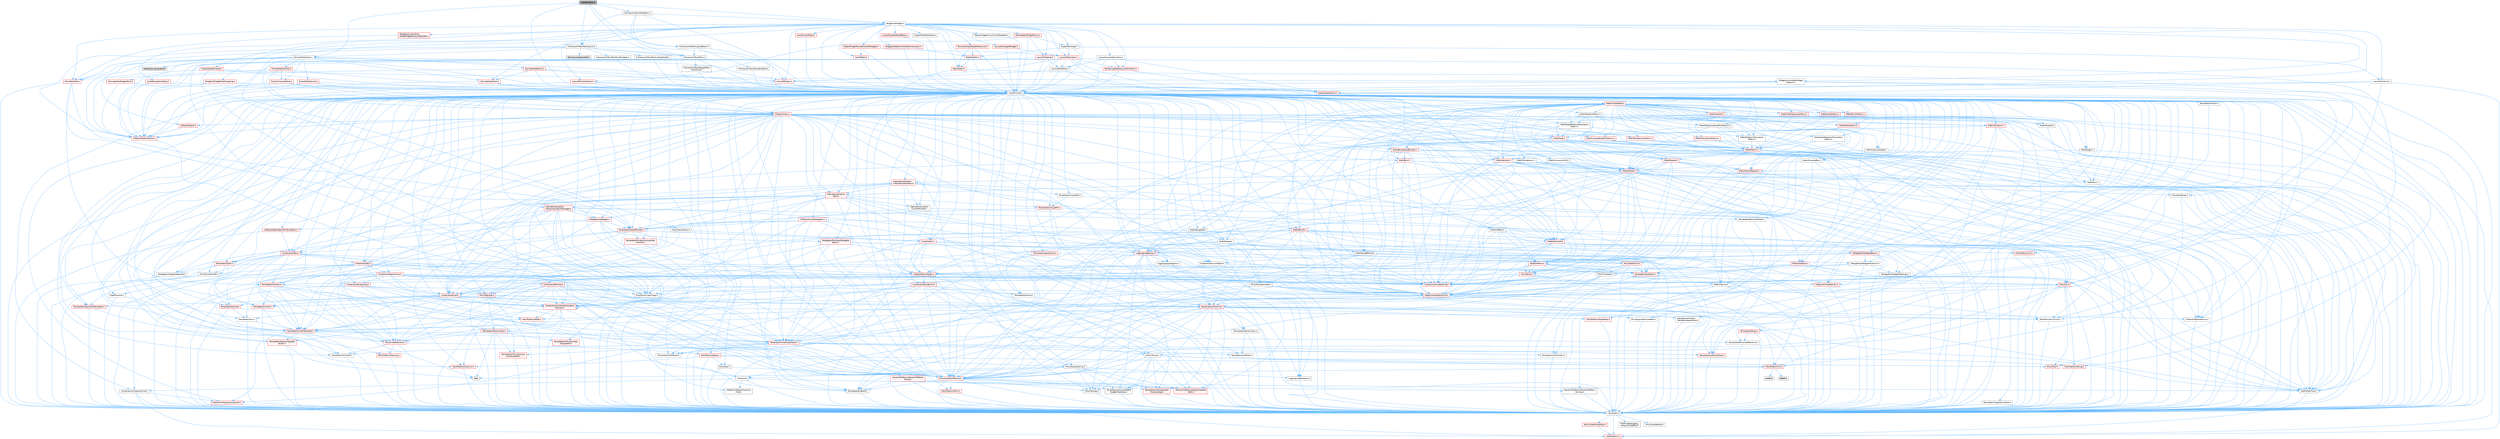 digraph "SlateTextRun.h"
{
 // INTERACTIVE_SVG=YES
 // LATEX_PDF_SIZE
  bgcolor="transparent";
  edge [fontname=Helvetica,fontsize=10,labelfontname=Helvetica,labelfontsize=10];
  node [fontname=Helvetica,fontsize=10,shape=box,height=0.2,width=0.4];
  Node1 [id="Node000001",label="SlateTextRun.h",height=0.2,width=0.4,color="gray40", fillcolor="grey60", style="filled", fontcolor="black",tooltip=" "];
  Node1 -> Node2 [id="edge1_Node000001_Node000002",color="steelblue1",style="solid",tooltip=" "];
  Node2 [id="Node000002",label="CoreMinimal.h",height=0.2,width=0.4,color="grey40", fillcolor="white", style="filled",URL="$d7/d67/CoreMinimal_8h.html",tooltip=" "];
  Node2 -> Node3 [id="edge2_Node000002_Node000003",color="steelblue1",style="solid",tooltip=" "];
  Node3 [id="Node000003",label="CoreTypes.h",height=0.2,width=0.4,color="grey40", fillcolor="white", style="filled",URL="$dc/dec/CoreTypes_8h.html",tooltip=" "];
  Node3 -> Node4 [id="edge3_Node000003_Node000004",color="steelblue1",style="solid",tooltip=" "];
  Node4 [id="Node000004",label="HAL/Platform.h",height=0.2,width=0.4,color="red", fillcolor="#FFF0F0", style="filled",URL="$d9/dd0/Platform_8h.html",tooltip=" "];
  Node3 -> Node14 [id="edge4_Node000003_Node000014",color="steelblue1",style="solid",tooltip=" "];
  Node14 [id="Node000014",label="ProfilingDebugging\l/UMemoryDefines.h",height=0.2,width=0.4,color="grey40", fillcolor="white", style="filled",URL="$d2/da2/UMemoryDefines_8h.html",tooltip=" "];
  Node3 -> Node15 [id="edge5_Node000003_Node000015",color="steelblue1",style="solid",tooltip=" "];
  Node15 [id="Node000015",label="Misc/CoreMiscDefines.h",height=0.2,width=0.4,color="red", fillcolor="#FFF0F0", style="filled",URL="$da/d38/CoreMiscDefines_8h.html",tooltip=" "];
  Node15 -> Node4 [id="edge6_Node000015_Node000004",color="steelblue1",style="solid",tooltip=" "];
  Node3 -> Node16 [id="edge7_Node000003_Node000016",color="steelblue1",style="solid",tooltip=" "];
  Node16 [id="Node000016",label="Misc/CoreDefines.h",height=0.2,width=0.4,color="grey40", fillcolor="white", style="filled",URL="$d3/dd2/CoreDefines_8h.html",tooltip=" "];
  Node2 -> Node17 [id="edge8_Node000002_Node000017",color="steelblue1",style="solid",tooltip=" "];
  Node17 [id="Node000017",label="CoreFwd.h",height=0.2,width=0.4,color="grey40", fillcolor="white", style="filled",URL="$d1/d1e/CoreFwd_8h.html",tooltip=" "];
  Node17 -> Node3 [id="edge9_Node000017_Node000003",color="steelblue1",style="solid",tooltip=" "];
  Node17 -> Node18 [id="edge10_Node000017_Node000018",color="steelblue1",style="solid",tooltip=" "];
  Node18 [id="Node000018",label="Containers/ContainersFwd.h",height=0.2,width=0.4,color="grey40", fillcolor="white", style="filled",URL="$d4/d0a/ContainersFwd_8h.html",tooltip=" "];
  Node18 -> Node4 [id="edge11_Node000018_Node000004",color="steelblue1",style="solid",tooltip=" "];
  Node18 -> Node3 [id="edge12_Node000018_Node000003",color="steelblue1",style="solid",tooltip=" "];
  Node18 -> Node19 [id="edge13_Node000018_Node000019",color="steelblue1",style="solid",tooltip=" "];
  Node19 [id="Node000019",label="Traits/IsContiguousContainer.h",height=0.2,width=0.4,color="red", fillcolor="#FFF0F0", style="filled",URL="$d5/d3c/IsContiguousContainer_8h.html",tooltip=" "];
  Node19 -> Node3 [id="edge14_Node000019_Node000003",color="steelblue1",style="solid",tooltip=" "];
  Node17 -> Node22 [id="edge15_Node000017_Node000022",color="steelblue1",style="solid",tooltip=" "];
  Node22 [id="Node000022",label="Math/MathFwd.h",height=0.2,width=0.4,color="grey40", fillcolor="white", style="filled",URL="$d2/d10/MathFwd_8h.html",tooltip=" "];
  Node22 -> Node4 [id="edge16_Node000022_Node000004",color="steelblue1",style="solid",tooltip=" "];
  Node17 -> Node23 [id="edge17_Node000017_Node000023",color="steelblue1",style="solid",tooltip=" "];
  Node23 [id="Node000023",label="UObject/UObjectHierarchy\lFwd.h",height=0.2,width=0.4,color="grey40", fillcolor="white", style="filled",URL="$d3/d13/UObjectHierarchyFwd_8h.html",tooltip=" "];
  Node2 -> Node23 [id="edge18_Node000002_Node000023",color="steelblue1",style="solid",tooltip=" "];
  Node2 -> Node18 [id="edge19_Node000002_Node000018",color="steelblue1",style="solid",tooltip=" "];
  Node2 -> Node24 [id="edge20_Node000002_Node000024",color="steelblue1",style="solid",tooltip=" "];
  Node24 [id="Node000024",label="Misc/VarArgs.h",height=0.2,width=0.4,color="grey40", fillcolor="white", style="filled",URL="$d5/d6f/VarArgs_8h.html",tooltip=" "];
  Node24 -> Node3 [id="edge21_Node000024_Node000003",color="steelblue1",style="solid",tooltip=" "];
  Node2 -> Node25 [id="edge22_Node000002_Node000025",color="steelblue1",style="solid",tooltip=" "];
  Node25 [id="Node000025",label="Logging/LogVerbosity.h",height=0.2,width=0.4,color="grey40", fillcolor="white", style="filled",URL="$d2/d8f/LogVerbosity_8h.html",tooltip=" "];
  Node25 -> Node3 [id="edge23_Node000025_Node000003",color="steelblue1",style="solid",tooltip=" "];
  Node2 -> Node26 [id="edge24_Node000002_Node000026",color="steelblue1",style="solid",tooltip=" "];
  Node26 [id="Node000026",label="Misc/OutputDevice.h",height=0.2,width=0.4,color="grey40", fillcolor="white", style="filled",URL="$d7/d32/OutputDevice_8h.html",tooltip=" "];
  Node26 -> Node17 [id="edge25_Node000026_Node000017",color="steelblue1",style="solid",tooltip=" "];
  Node26 -> Node3 [id="edge26_Node000026_Node000003",color="steelblue1",style="solid",tooltip=" "];
  Node26 -> Node25 [id="edge27_Node000026_Node000025",color="steelblue1",style="solid",tooltip=" "];
  Node26 -> Node24 [id="edge28_Node000026_Node000024",color="steelblue1",style="solid",tooltip=" "];
  Node26 -> Node27 [id="edge29_Node000026_Node000027",color="steelblue1",style="solid",tooltip=" "];
  Node27 [id="Node000027",label="Templates/IsArrayOrRefOf\lTypeByPredicate.h",height=0.2,width=0.4,color="grey40", fillcolor="white", style="filled",URL="$d6/da1/IsArrayOrRefOfTypeByPredicate_8h.html",tooltip=" "];
  Node27 -> Node3 [id="edge30_Node000027_Node000003",color="steelblue1",style="solid",tooltip=" "];
  Node26 -> Node28 [id="edge31_Node000026_Node000028",color="steelblue1",style="solid",tooltip=" "];
  Node28 [id="Node000028",label="Templates/IsValidVariadic\lFunctionArg.h",height=0.2,width=0.4,color="red", fillcolor="#FFF0F0", style="filled",URL="$d0/dc8/IsValidVariadicFunctionArg_8h.html",tooltip=" "];
  Node28 -> Node3 [id="edge32_Node000028_Node000003",color="steelblue1",style="solid",tooltip=" "];
  Node26 -> Node30 [id="edge33_Node000026_Node000030",color="steelblue1",style="solid",tooltip=" "];
  Node30 [id="Node000030",label="Traits/IsCharEncodingCompatible\lWith.h",height=0.2,width=0.4,color="red", fillcolor="#FFF0F0", style="filled",URL="$df/dd1/IsCharEncodingCompatibleWith_8h.html",tooltip=" "];
  Node2 -> Node32 [id="edge34_Node000002_Node000032",color="steelblue1",style="solid",tooltip=" "];
  Node32 [id="Node000032",label="HAL/PlatformCrt.h",height=0.2,width=0.4,color="red", fillcolor="#FFF0F0", style="filled",URL="$d8/d75/PlatformCrt_8h.html",tooltip=" "];
  Node32 -> Node33 [id="edge35_Node000032_Node000033",color="steelblue1",style="solid",tooltip=" "];
  Node33 [id="Node000033",label="new",height=0.2,width=0.4,color="grey60", fillcolor="#E0E0E0", style="filled",tooltip=" "];
  Node32 -> Node34 [id="edge36_Node000032_Node000034",color="steelblue1",style="solid",tooltip=" "];
  Node34 [id="Node000034",label="wchar.h",height=0.2,width=0.4,color="grey60", fillcolor="#E0E0E0", style="filled",tooltip=" "];
  Node32 -> Node35 [id="edge37_Node000032_Node000035",color="steelblue1",style="solid",tooltip=" "];
  Node35 [id="Node000035",label="stddef.h",height=0.2,width=0.4,color="grey60", fillcolor="#E0E0E0", style="filled",tooltip=" "];
  Node2 -> Node42 [id="edge38_Node000002_Node000042",color="steelblue1",style="solid",tooltip=" "];
  Node42 [id="Node000042",label="HAL/PlatformMisc.h",height=0.2,width=0.4,color="red", fillcolor="#FFF0F0", style="filled",URL="$d0/df5/PlatformMisc_8h.html",tooltip=" "];
  Node42 -> Node3 [id="edge39_Node000042_Node000003",color="steelblue1",style="solid",tooltip=" "];
  Node2 -> Node61 [id="edge40_Node000002_Node000061",color="steelblue1",style="solid",tooltip=" "];
  Node61 [id="Node000061",label="Misc/AssertionMacros.h",height=0.2,width=0.4,color="red", fillcolor="#FFF0F0", style="filled",URL="$d0/dfa/AssertionMacros_8h.html",tooltip=" "];
  Node61 -> Node3 [id="edge41_Node000061_Node000003",color="steelblue1",style="solid",tooltip=" "];
  Node61 -> Node4 [id="edge42_Node000061_Node000004",color="steelblue1",style="solid",tooltip=" "];
  Node61 -> Node42 [id="edge43_Node000061_Node000042",color="steelblue1",style="solid",tooltip=" "];
  Node61 -> Node62 [id="edge44_Node000061_Node000062",color="steelblue1",style="solid",tooltip=" "];
  Node62 [id="Node000062",label="Templates/EnableIf.h",height=0.2,width=0.4,color="grey40", fillcolor="white", style="filled",URL="$d7/d60/EnableIf_8h.html",tooltip=" "];
  Node62 -> Node3 [id="edge45_Node000062_Node000003",color="steelblue1",style="solid",tooltip=" "];
  Node61 -> Node27 [id="edge46_Node000061_Node000027",color="steelblue1",style="solid",tooltip=" "];
  Node61 -> Node28 [id="edge47_Node000061_Node000028",color="steelblue1",style="solid",tooltip=" "];
  Node61 -> Node30 [id="edge48_Node000061_Node000030",color="steelblue1",style="solid",tooltip=" "];
  Node61 -> Node24 [id="edge49_Node000061_Node000024",color="steelblue1",style="solid",tooltip=" "];
  Node2 -> Node70 [id="edge50_Node000002_Node000070",color="steelblue1",style="solid",tooltip=" "];
  Node70 [id="Node000070",label="Templates/IsPointer.h",height=0.2,width=0.4,color="grey40", fillcolor="white", style="filled",URL="$d7/d05/IsPointer_8h.html",tooltip=" "];
  Node70 -> Node3 [id="edge51_Node000070_Node000003",color="steelblue1",style="solid",tooltip=" "];
  Node2 -> Node71 [id="edge52_Node000002_Node000071",color="steelblue1",style="solid",tooltip=" "];
  Node71 [id="Node000071",label="HAL/PlatformMemory.h",height=0.2,width=0.4,color="red", fillcolor="#FFF0F0", style="filled",URL="$de/d68/PlatformMemory_8h.html",tooltip=" "];
  Node71 -> Node3 [id="edge53_Node000071_Node000003",color="steelblue1",style="solid",tooltip=" "];
  Node2 -> Node54 [id="edge54_Node000002_Node000054",color="steelblue1",style="solid",tooltip=" "];
  Node54 [id="Node000054",label="HAL/PlatformAtomics.h",height=0.2,width=0.4,color="red", fillcolor="#FFF0F0", style="filled",URL="$d3/d36/PlatformAtomics_8h.html",tooltip=" "];
  Node54 -> Node3 [id="edge55_Node000054_Node000003",color="steelblue1",style="solid",tooltip=" "];
  Node2 -> Node76 [id="edge56_Node000002_Node000076",color="steelblue1",style="solid",tooltip=" "];
  Node76 [id="Node000076",label="Misc/Exec.h",height=0.2,width=0.4,color="grey40", fillcolor="white", style="filled",URL="$de/ddb/Exec_8h.html",tooltip=" "];
  Node76 -> Node3 [id="edge57_Node000076_Node000003",color="steelblue1",style="solid",tooltip=" "];
  Node76 -> Node61 [id="edge58_Node000076_Node000061",color="steelblue1",style="solid",tooltip=" "];
  Node2 -> Node77 [id="edge59_Node000002_Node000077",color="steelblue1",style="solid",tooltip=" "];
  Node77 [id="Node000077",label="HAL/MemoryBase.h",height=0.2,width=0.4,color="red", fillcolor="#FFF0F0", style="filled",URL="$d6/d9f/MemoryBase_8h.html",tooltip=" "];
  Node77 -> Node3 [id="edge60_Node000077_Node000003",color="steelblue1",style="solid",tooltip=" "];
  Node77 -> Node54 [id="edge61_Node000077_Node000054",color="steelblue1",style="solid",tooltip=" "];
  Node77 -> Node32 [id="edge62_Node000077_Node000032",color="steelblue1",style="solid",tooltip=" "];
  Node77 -> Node76 [id="edge63_Node000077_Node000076",color="steelblue1",style="solid",tooltip=" "];
  Node77 -> Node26 [id="edge64_Node000077_Node000026",color="steelblue1",style="solid",tooltip=" "];
  Node2 -> Node87 [id="edge65_Node000002_Node000087",color="steelblue1",style="solid",tooltip=" "];
  Node87 [id="Node000087",label="HAL/UnrealMemory.h",height=0.2,width=0.4,color="red", fillcolor="#FFF0F0", style="filled",URL="$d9/d96/UnrealMemory_8h.html",tooltip=" "];
  Node87 -> Node3 [id="edge66_Node000087_Node000003",color="steelblue1",style="solid",tooltip=" "];
  Node87 -> Node77 [id="edge67_Node000087_Node000077",color="steelblue1",style="solid",tooltip=" "];
  Node87 -> Node71 [id="edge68_Node000087_Node000071",color="steelblue1",style="solid",tooltip=" "];
  Node87 -> Node70 [id="edge69_Node000087_Node000070",color="steelblue1",style="solid",tooltip=" "];
  Node2 -> Node89 [id="edge70_Node000002_Node000089",color="steelblue1",style="solid",tooltip=" "];
  Node89 [id="Node000089",label="Templates/IsArithmetic.h",height=0.2,width=0.4,color="grey40", fillcolor="white", style="filled",URL="$d2/d5d/IsArithmetic_8h.html",tooltip=" "];
  Node89 -> Node3 [id="edge71_Node000089_Node000003",color="steelblue1",style="solid",tooltip=" "];
  Node2 -> Node83 [id="edge72_Node000002_Node000083",color="steelblue1",style="solid",tooltip=" "];
  Node83 [id="Node000083",label="Templates/AndOrNot.h",height=0.2,width=0.4,color="grey40", fillcolor="white", style="filled",URL="$db/d0a/AndOrNot_8h.html",tooltip=" "];
  Node83 -> Node3 [id="edge73_Node000083_Node000003",color="steelblue1",style="solid",tooltip=" "];
  Node2 -> Node90 [id="edge74_Node000002_Node000090",color="steelblue1",style="solid",tooltip=" "];
  Node90 [id="Node000090",label="Templates/IsPODType.h",height=0.2,width=0.4,color="grey40", fillcolor="white", style="filled",URL="$d7/db1/IsPODType_8h.html",tooltip=" "];
  Node90 -> Node3 [id="edge75_Node000090_Node000003",color="steelblue1",style="solid",tooltip=" "];
  Node2 -> Node91 [id="edge76_Node000002_Node000091",color="steelblue1",style="solid",tooltip=" "];
  Node91 [id="Node000091",label="Templates/IsUECoreType.h",height=0.2,width=0.4,color="red", fillcolor="#FFF0F0", style="filled",URL="$d1/db8/IsUECoreType_8h.html",tooltip=" "];
  Node91 -> Node3 [id="edge77_Node000091_Node000003",color="steelblue1",style="solid",tooltip=" "];
  Node2 -> Node84 [id="edge78_Node000002_Node000084",color="steelblue1",style="solid",tooltip=" "];
  Node84 [id="Node000084",label="Templates/IsTriviallyCopy\lConstructible.h",height=0.2,width=0.4,color="red", fillcolor="#FFF0F0", style="filled",URL="$d3/d78/IsTriviallyCopyConstructible_8h.html",tooltip=" "];
  Node84 -> Node3 [id="edge79_Node000084_Node000003",color="steelblue1",style="solid",tooltip=" "];
  Node2 -> Node92 [id="edge80_Node000002_Node000092",color="steelblue1",style="solid",tooltip=" "];
  Node92 [id="Node000092",label="Templates/UnrealTypeTraits.h",height=0.2,width=0.4,color="red", fillcolor="#FFF0F0", style="filled",URL="$d2/d2d/UnrealTypeTraits_8h.html",tooltip=" "];
  Node92 -> Node3 [id="edge81_Node000092_Node000003",color="steelblue1",style="solid",tooltip=" "];
  Node92 -> Node70 [id="edge82_Node000092_Node000070",color="steelblue1",style="solid",tooltip=" "];
  Node92 -> Node61 [id="edge83_Node000092_Node000061",color="steelblue1",style="solid",tooltip=" "];
  Node92 -> Node83 [id="edge84_Node000092_Node000083",color="steelblue1",style="solid",tooltip=" "];
  Node92 -> Node62 [id="edge85_Node000092_Node000062",color="steelblue1",style="solid",tooltip=" "];
  Node92 -> Node89 [id="edge86_Node000092_Node000089",color="steelblue1",style="solid",tooltip=" "];
  Node92 -> Node90 [id="edge87_Node000092_Node000090",color="steelblue1",style="solid",tooltip=" "];
  Node92 -> Node91 [id="edge88_Node000092_Node000091",color="steelblue1",style="solid",tooltip=" "];
  Node92 -> Node84 [id="edge89_Node000092_Node000084",color="steelblue1",style="solid",tooltip=" "];
  Node2 -> Node62 [id="edge90_Node000002_Node000062",color="steelblue1",style="solid",tooltip=" "];
  Node2 -> Node94 [id="edge91_Node000002_Node000094",color="steelblue1",style="solid",tooltip=" "];
  Node94 [id="Node000094",label="Templates/RemoveReference.h",height=0.2,width=0.4,color="grey40", fillcolor="white", style="filled",URL="$da/dbe/RemoveReference_8h.html",tooltip=" "];
  Node94 -> Node3 [id="edge92_Node000094_Node000003",color="steelblue1",style="solid",tooltip=" "];
  Node2 -> Node95 [id="edge93_Node000002_Node000095",color="steelblue1",style="solid",tooltip=" "];
  Node95 [id="Node000095",label="Templates/IntegralConstant.h",height=0.2,width=0.4,color="grey40", fillcolor="white", style="filled",URL="$db/d1b/IntegralConstant_8h.html",tooltip=" "];
  Node95 -> Node3 [id="edge94_Node000095_Node000003",color="steelblue1",style="solid",tooltip=" "];
  Node2 -> Node96 [id="edge95_Node000002_Node000096",color="steelblue1",style="solid",tooltip=" "];
  Node96 [id="Node000096",label="Templates/IsClass.h",height=0.2,width=0.4,color="grey40", fillcolor="white", style="filled",URL="$db/dcb/IsClass_8h.html",tooltip=" "];
  Node96 -> Node3 [id="edge96_Node000096_Node000003",color="steelblue1",style="solid",tooltip=" "];
  Node2 -> Node97 [id="edge97_Node000002_Node000097",color="steelblue1",style="solid",tooltip=" "];
  Node97 [id="Node000097",label="Templates/TypeCompatible\lBytes.h",height=0.2,width=0.4,color="red", fillcolor="#FFF0F0", style="filled",URL="$df/d0a/TypeCompatibleBytes_8h.html",tooltip=" "];
  Node97 -> Node3 [id="edge98_Node000097_Node000003",color="steelblue1",style="solid",tooltip=" "];
  Node97 -> Node33 [id="edge99_Node000097_Node000033",color="steelblue1",style="solid",tooltip=" "];
  Node2 -> Node19 [id="edge100_Node000002_Node000019",color="steelblue1",style="solid",tooltip=" "];
  Node2 -> Node98 [id="edge101_Node000002_Node000098",color="steelblue1",style="solid",tooltip=" "];
  Node98 [id="Node000098",label="Templates/UnrealTemplate.h",height=0.2,width=0.4,color="red", fillcolor="#FFF0F0", style="filled",URL="$d4/d24/UnrealTemplate_8h.html",tooltip=" "];
  Node98 -> Node3 [id="edge102_Node000098_Node000003",color="steelblue1",style="solid",tooltip=" "];
  Node98 -> Node70 [id="edge103_Node000098_Node000070",color="steelblue1",style="solid",tooltip=" "];
  Node98 -> Node87 [id="edge104_Node000098_Node000087",color="steelblue1",style="solid",tooltip=" "];
  Node98 -> Node92 [id="edge105_Node000098_Node000092",color="steelblue1",style="solid",tooltip=" "];
  Node98 -> Node94 [id="edge106_Node000098_Node000094",color="steelblue1",style="solid",tooltip=" "];
  Node98 -> Node97 [id="edge107_Node000098_Node000097",color="steelblue1",style="solid",tooltip=" "];
  Node98 -> Node19 [id="edge108_Node000098_Node000019",color="steelblue1",style="solid",tooltip=" "];
  Node2 -> Node47 [id="edge109_Node000002_Node000047",color="steelblue1",style="solid",tooltip=" "];
  Node47 [id="Node000047",label="Math/NumericLimits.h",height=0.2,width=0.4,color="grey40", fillcolor="white", style="filled",URL="$df/d1b/NumericLimits_8h.html",tooltip=" "];
  Node47 -> Node3 [id="edge110_Node000047_Node000003",color="steelblue1",style="solid",tooltip=" "];
  Node2 -> Node102 [id="edge111_Node000002_Node000102",color="steelblue1",style="solid",tooltip=" "];
  Node102 [id="Node000102",label="HAL/PlatformMath.h",height=0.2,width=0.4,color="red", fillcolor="#FFF0F0", style="filled",URL="$dc/d53/PlatformMath_8h.html",tooltip=" "];
  Node102 -> Node3 [id="edge112_Node000102_Node000003",color="steelblue1",style="solid",tooltip=" "];
  Node2 -> Node85 [id="edge113_Node000002_Node000085",color="steelblue1",style="solid",tooltip=" "];
  Node85 [id="Node000085",label="Templates/IsTriviallyCopy\lAssignable.h",height=0.2,width=0.4,color="red", fillcolor="#FFF0F0", style="filled",URL="$d2/df2/IsTriviallyCopyAssignable_8h.html",tooltip=" "];
  Node85 -> Node3 [id="edge114_Node000085_Node000003",color="steelblue1",style="solid",tooltip=" "];
  Node2 -> Node110 [id="edge115_Node000002_Node000110",color="steelblue1",style="solid",tooltip=" "];
  Node110 [id="Node000110",label="Templates/MemoryOps.h",height=0.2,width=0.4,color="red", fillcolor="#FFF0F0", style="filled",URL="$db/dea/MemoryOps_8h.html",tooltip=" "];
  Node110 -> Node3 [id="edge116_Node000110_Node000003",color="steelblue1",style="solid",tooltip=" "];
  Node110 -> Node87 [id="edge117_Node000110_Node000087",color="steelblue1",style="solid",tooltip=" "];
  Node110 -> Node85 [id="edge118_Node000110_Node000085",color="steelblue1",style="solid",tooltip=" "];
  Node110 -> Node84 [id="edge119_Node000110_Node000084",color="steelblue1",style="solid",tooltip=" "];
  Node110 -> Node92 [id="edge120_Node000110_Node000092",color="steelblue1",style="solid",tooltip=" "];
  Node110 -> Node33 [id="edge121_Node000110_Node000033",color="steelblue1",style="solid",tooltip=" "];
  Node2 -> Node111 [id="edge122_Node000002_Node000111",color="steelblue1",style="solid",tooltip=" "];
  Node111 [id="Node000111",label="Containers/ContainerAllocation\lPolicies.h",height=0.2,width=0.4,color="red", fillcolor="#FFF0F0", style="filled",URL="$d7/dff/ContainerAllocationPolicies_8h.html",tooltip=" "];
  Node111 -> Node3 [id="edge123_Node000111_Node000003",color="steelblue1",style="solid",tooltip=" "];
  Node111 -> Node111 [id="edge124_Node000111_Node000111",color="steelblue1",style="solid",tooltip=" "];
  Node111 -> Node102 [id="edge125_Node000111_Node000102",color="steelblue1",style="solid",tooltip=" "];
  Node111 -> Node87 [id="edge126_Node000111_Node000087",color="steelblue1",style="solid",tooltip=" "];
  Node111 -> Node47 [id="edge127_Node000111_Node000047",color="steelblue1",style="solid",tooltip=" "];
  Node111 -> Node61 [id="edge128_Node000111_Node000061",color="steelblue1",style="solid",tooltip=" "];
  Node111 -> Node110 [id="edge129_Node000111_Node000110",color="steelblue1",style="solid",tooltip=" "];
  Node111 -> Node97 [id="edge130_Node000111_Node000097",color="steelblue1",style="solid",tooltip=" "];
  Node2 -> Node114 [id="edge131_Node000002_Node000114",color="steelblue1",style="solid",tooltip=" "];
  Node114 [id="Node000114",label="Templates/IsEnumClass.h",height=0.2,width=0.4,color="grey40", fillcolor="white", style="filled",URL="$d7/d15/IsEnumClass_8h.html",tooltip=" "];
  Node114 -> Node3 [id="edge132_Node000114_Node000003",color="steelblue1",style="solid",tooltip=" "];
  Node114 -> Node83 [id="edge133_Node000114_Node000083",color="steelblue1",style="solid",tooltip=" "];
  Node2 -> Node115 [id="edge134_Node000002_Node000115",color="steelblue1",style="solid",tooltip=" "];
  Node115 [id="Node000115",label="HAL/PlatformProperties.h",height=0.2,width=0.4,color="red", fillcolor="#FFF0F0", style="filled",URL="$d9/db0/PlatformProperties_8h.html",tooltip=" "];
  Node115 -> Node3 [id="edge135_Node000115_Node000003",color="steelblue1",style="solid",tooltip=" "];
  Node2 -> Node118 [id="edge136_Node000002_Node000118",color="steelblue1",style="solid",tooltip=" "];
  Node118 [id="Node000118",label="Misc/EngineVersionBase.h",height=0.2,width=0.4,color="grey40", fillcolor="white", style="filled",URL="$d5/d2b/EngineVersionBase_8h.html",tooltip=" "];
  Node118 -> Node3 [id="edge137_Node000118_Node000003",color="steelblue1",style="solid",tooltip=" "];
  Node2 -> Node119 [id="edge138_Node000002_Node000119",color="steelblue1",style="solid",tooltip=" "];
  Node119 [id="Node000119",label="Internationalization\l/TextNamespaceFwd.h",height=0.2,width=0.4,color="grey40", fillcolor="white", style="filled",URL="$d8/d97/TextNamespaceFwd_8h.html",tooltip=" "];
  Node119 -> Node3 [id="edge139_Node000119_Node000003",color="steelblue1",style="solid",tooltip=" "];
  Node2 -> Node120 [id="edge140_Node000002_Node000120",color="steelblue1",style="solid",tooltip=" "];
  Node120 [id="Node000120",label="Serialization/Archive.h",height=0.2,width=0.4,color="red", fillcolor="#FFF0F0", style="filled",URL="$d7/d3b/Archive_8h.html",tooltip=" "];
  Node120 -> Node17 [id="edge141_Node000120_Node000017",color="steelblue1",style="solid",tooltip=" "];
  Node120 -> Node3 [id="edge142_Node000120_Node000003",color="steelblue1",style="solid",tooltip=" "];
  Node120 -> Node115 [id="edge143_Node000120_Node000115",color="steelblue1",style="solid",tooltip=" "];
  Node120 -> Node119 [id="edge144_Node000120_Node000119",color="steelblue1",style="solid",tooltip=" "];
  Node120 -> Node22 [id="edge145_Node000120_Node000022",color="steelblue1",style="solid",tooltip=" "];
  Node120 -> Node61 [id="edge146_Node000120_Node000061",color="steelblue1",style="solid",tooltip=" "];
  Node120 -> Node118 [id="edge147_Node000120_Node000118",color="steelblue1",style="solid",tooltip=" "];
  Node120 -> Node24 [id="edge148_Node000120_Node000024",color="steelblue1",style="solid",tooltip=" "];
  Node120 -> Node62 [id="edge149_Node000120_Node000062",color="steelblue1",style="solid",tooltip=" "];
  Node120 -> Node27 [id="edge150_Node000120_Node000027",color="steelblue1",style="solid",tooltip=" "];
  Node120 -> Node114 [id="edge151_Node000120_Node000114",color="steelblue1",style="solid",tooltip=" "];
  Node120 -> Node28 [id="edge152_Node000120_Node000028",color="steelblue1",style="solid",tooltip=" "];
  Node120 -> Node98 [id="edge153_Node000120_Node000098",color="steelblue1",style="solid",tooltip=" "];
  Node120 -> Node30 [id="edge154_Node000120_Node000030",color="steelblue1",style="solid",tooltip=" "];
  Node120 -> Node123 [id="edge155_Node000120_Node000123",color="steelblue1",style="solid",tooltip=" "];
  Node123 [id="Node000123",label="UObject/ObjectVersion.h",height=0.2,width=0.4,color="grey40", fillcolor="white", style="filled",URL="$da/d63/ObjectVersion_8h.html",tooltip=" "];
  Node123 -> Node3 [id="edge156_Node000123_Node000003",color="steelblue1",style="solid",tooltip=" "];
  Node2 -> Node124 [id="edge157_Node000002_Node000124",color="steelblue1",style="solid",tooltip=" "];
  Node124 [id="Node000124",label="Templates/Less.h",height=0.2,width=0.4,color="grey40", fillcolor="white", style="filled",URL="$de/dc8/Less_8h.html",tooltip=" "];
  Node124 -> Node3 [id="edge158_Node000124_Node000003",color="steelblue1",style="solid",tooltip=" "];
  Node124 -> Node98 [id="edge159_Node000124_Node000098",color="steelblue1",style="solid",tooltip=" "];
  Node2 -> Node125 [id="edge160_Node000002_Node000125",color="steelblue1",style="solid",tooltip=" "];
  Node125 [id="Node000125",label="Templates/Sorting.h",height=0.2,width=0.4,color="red", fillcolor="#FFF0F0", style="filled",URL="$d3/d9e/Sorting_8h.html",tooltip=" "];
  Node125 -> Node3 [id="edge161_Node000125_Node000003",color="steelblue1",style="solid",tooltip=" "];
  Node125 -> Node102 [id="edge162_Node000125_Node000102",color="steelblue1",style="solid",tooltip=" "];
  Node125 -> Node124 [id="edge163_Node000125_Node000124",color="steelblue1",style="solid",tooltip=" "];
  Node2 -> Node136 [id="edge164_Node000002_Node000136",color="steelblue1",style="solid",tooltip=" "];
  Node136 [id="Node000136",label="Misc/Char.h",height=0.2,width=0.4,color="red", fillcolor="#FFF0F0", style="filled",URL="$d0/d58/Char_8h.html",tooltip=" "];
  Node136 -> Node3 [id="edge165_Node000136_Node000003",color="steelblue1",style="solid",tooltip=" "];
  Node2 -> Node139 [id="edge166_Node000002_Node000139",color="steelblue1",style="solid",tooltip=" "];
  Node139 [id="Node000139",label="GenericPlatform/GenericPlatform\lStricmp.h",height=0.2,width=0.4,color="grey40", fillcolor="white", style="filled",URL="$d2/d86/GenericPlatformStricmp_8h.html",tooltip=" "];
  Node139 -> Node3 [id="edge167_Node000139_Node000003",color="steelblue1",style="solid",tooltip=" "];
  Node2 -> Node140 [id="edge168_Node000002_Node000140",color="steelblue1",style="solid",tooltip=" "];
  Node140 [id="Node000140",label="GenericPlatform/GenericPlatform\lString.h",height=0.2,width=0.4,color="red", fillcolor="#FFF0F0", style="filled",URL="$dd/d20/GenericPlatformString_8h.html",tooltip=" "];
  Node140 -> Node3 [id="edge169_Node000140_Node000003",color="steelblue1",style="solid",tooltip=" "];
  Node140 -> Node139 [id="edge170_Node000140_Node000139",color="steelblue1",style="solid",tooltip=" "];
  Node140 -> Node62 [id="edge171_Node000140_Node000062",color="steelblue1",style="solid",tooltip=" "];
  Node140 -> Node30 [id="edge172_Node000140_Node000030",color="steelblue1",style="solid",tooltip=" "];
  Node2 -> Node73 [id="edge173_Node000002_Node000073",color="steelblue1",style="solid",tooltip=" "];
  Node73 [id="Node000073",label="HAL/PlatformString.h",height=0.2,width=0.4,color="red", fillcolor="#FFF0F0", style="filled",URL="$db/db5/PlatformString_8h.html",tooltip=" "];
  Node73 -> Node3 [id="edge174_Node000073_Node000003",color="steelblue1",style="solid",tooltip=" "];
  Node2 -> Node143 [id="edge175_Node000002_Node000143",color="steelblue1",style="solid",tooltip=" "];
  Node143 [id="Node000143",label="Misc/CString.h",height=0.2,width=0.4,color="grey40", fillcolor="white", style="filled",URL="$d2/d49/CString_8h.html",tooltip=" "];
  Node143 -> Node3 [id="edge176_Node000143_Node000003",color="steelblue1",style="solid",tooltip=" "];
  Node143 -> Node32 [id="edge177_Node000143_Node000032",color="steelblue1",style="solid",tooltip=" "];
  Node143 -> Node73 [id="edge178_Node000143_Node000073",color="steelblue1",style="solid",tooltip=" "];
  Node143 -> Node61 [id="edge179_Node000143_Node000061",color="steelblue1",style="solid",tooltip=" "];
  Node143 -> Node136 [id="edge180_Node000143_Node000136",color="steelblue1",style="solid",tooltip=" "];
  Node143 -> Node24 [id="edge181_Node000143_Node000024",color="steelblue1",style="solid",tooltip=" "];
  Node143 -> Node27 [id="edge182_Node000143_Node000027",color="steelblue1",style="solid",tooltip=" "];
  Node143 -> Node28 [id="edge183_Node000143_Node000028",color="steelblue1",style="solid",tooltip=" "];
  Node143 -> Node30 [id="edge184_Node000143_Node000030",color="steelblue1",style="solid",tooltip=" "];
  Node2 -> Node144 [id="edge185_Node000002_Node000144",color="steelblue1",style="solid",tooltip=" "];
  Node144 [id="Node000144",label="Misc/Crc.h",height=0.2,width=0.4,color="red", fillcolor="#FFF0F0", style="filled",URL="$d4/dd2/Crc_8h.html",tooltip=" "];
  Node144 -> Node3 [id="edge186_Node000144_Node000003",color="steelblue1",style="solid",tooltip=" "];
  Node144 -> Node73 [id="edge187_Node000144_Node000073",color="steelblue1",style="solid",tooltip=" "];
  Node144 -> Node61 [id="edge188_Node000144_Node000061",color="steelblue1",style="solid",tooltip=" "];
  Node144 -> Node143 [id="edge189_Node000144_Node000143",color="steelblue1",style="solid",tooltip=" "];
  Node144 -> Node136 [id="edge190_Node000144_Node000136",color="steelblue1",style="solid",tooltip=" "];
  Node144 -> Node92 [id="edge191_Node000144_Node000092",color="steelblue1",style="solid",tooltip=" "];
  Node2 -> Node135 [id="edge192_Node000002_Node000135",color="steelblue1",style="solid",tooltip=" "];
  Node135 [id="Node000135",label="Math/UnrealMathUtility.h",height=0.2,width=0.4,color="red", fillcolor="#FFF0F0", style="filled",URL="$db/db8/UnrealMathUtility_8h.html",tooltip=" "];
  Node135 -> Node3 [id="edge193_Node000135_Node000003",color="steelblue1",style="solid",tooltip=" "];
  Node135 -> Node61 [id="edge194_Node000135_Node000061",color="steelblue1",style="solid",tooltip=" "];
  Node135 -> Node102 [id="edge195_Node000135_Node000102",color="steelblue1",style="solid",tooltip=" "];
  Node135 -> Node22 [id="edge196_Node000135_Node000022",color="steelblue1",style="solid",tooltip=" "];
  Node2 -> Node145 [id="edge197_Node000002_Node000145",color="steelblue1",style="solid",tooltip=" "];
  Node145 [id="Node000145",label="Containers/UnrealString.h",height=0.2,width=0.4,color="red", fillcolor="#FFF0F0", style="filled",URL="$d5/dba/UnrealString_8h.html",tooltip=" "];
  Node2 -> Node149 [id="edge198_Node000002_Node000149",color="steelblue1",style="solid",tooltip=" "];
  Node149 [id="Node000149",label="Containers/Array.h",height=0.2,width=0.4,color="red", fillcolor="#FFF0F0", style="filled",URL="$df/dd0/Array_8h.html",tooltip=" "];
  Node149 -> Node3 [id="edge199_Node000149_Node000003",color="steelblue1",style="solid",tooltip=" "];
  Node149 -> Node61 [id="edge200_Node000149_Node000061",color="steelblue1",style="solid",tooltip=" "];
  Node149 -> Node87 [id="edge201_Node000149_Node000087",color="steelblue1",style="solid",tooltip=" "];
  Node149 -> Node92 [id="edge202_Node000149_Node000092",color="steelblue1",style="solid",tooltip=" "];
  Node149 -> Node98 [id="edge203_Node000149_Node000098",color="steelblue1",style="solid",tooltip=" "];
  Node149 -> Node111 [id="edge204_Node000149_Node000111",color="steelblue1",style="solid",tooltip=" "];
  Node149 -> Node120 [id="edge205_Node000149_Node000120",color="steelblue1",style="solid",tooltip=" "];
  Node149 -> Node128 [id="edge206_Node000149_Node000128",color="steelblue1",style="solid",tooltip=" "];
  Node128 [id="Node000128",label="Templates/Invoke.h",height=0.2,width=0.4,color="red", fillcolor="#FFF0F0", style="filled",URL="$d7/deb/Invoke_8h.html",tooltip=" "];
  Node128 -> Node3 [id="edge207_Node000128_Node000003",color="steelblue1",style="solid",tooltip=" "];
  Node128 -> Node98 [id="edge208_Node000128_Node000098",color="steelblue1",style="solid",tooltip=" "];
  Node149 -> Node124 [id="edge209_Node000149_Node000124",color="steelblue1",style="solid",tooltip=" "];
  Node149 -> Node125 [id="edge210_Node000149_Node000125",color="steelblue1",style="solid",tooltip=" "];
  Node149 -> Node172 [id="edge211_Node000149_Node000172",color="steelblue1",style="solid",tooltip=" "];
  Node172 [id="Node000172",label="Templates/AlignmentTemplates.h",height=0.2,width=0.4,color="red", fillcolor="#FFF0F0", style="filled",URL="$dd/d32/AlignmentTemplates_8h.html",tooltip=" "];
  Node172 -> Node3 [id="edge212_Node000172_Node000003",color="steelblue1",style="solid",tooltip=" "];
  Node172 -> Node70 [id="edge213_Node000172_Node000070",color="steelblue1",style="solid",tooltip=" "];
  Node2 -> Node173 [id="edge214_Node000002_Node000173",color="steelblue1",style="solid",tooltip=" "];
  Node173 [id="Node000173",label="Misc/FrameNumber.h",height=0.2,width=0.4,color="grey40", fillcolor="white", style="filled",URL="$dd/dbd/FrameNumber_8h.html",tooltip=" "];
  Node173 -> Node3 [id="edge215_Node000173_Node000003",color="steelblue1",style="solid",tooltip=" "];
  Node173 -> Node47 [id="edge216_Node000173_Node000047",color="steelblue1",style="solid",tooltip=" "];
  Node173 -> Node135 [id="edge217_Node000173_Node000135",color="steelblue1",style="solid",tooltip=" "];
  Node173 -> Node62 [id="edge218_Node000173_Node000062",color="steelblue1",style="solid",tooltip=" "];
  Node173 -> Node92 [id="edge219_Node000173_Node000092",color="steelblue1",style="solid",tooltip=" "];
  Node2 -> Node174 [id="edge220_Node000002_Node000174",color="steelblue1",style="solid",tooltip=" "];
  Node174 [id="Node000174",label="Misc/Timespan.h",height=0.2,width=0.4,color="grey40", fillcolor="white", style="filled",URL="$da/dd9/Timespan_8h.html",tooltip=" "];
  Node174 -> Node3 [id="edge221_Node000174_Node000003",color="steelblue1",style="solid",tooltip=" "];
  Node174 -> Node175 [id="edge222_Node000174_Node000175",color="steelblue1",style="solid",tooltip=" "];
  Node175 [id="Node000175",label="Math/Interval.h",height=0.2,width=0.4,color="grey40", fillcolor="white", style="filled",URL="$d1/d55/Interval_8h.html",tooltip=" "];
  Node175 -> Node3 [id="edge223_Node000175_Node000003",color="steelblue1",style="solid",tooltip=" "];
  Node175 -> Node89 [id="edge224_Node000175_Node000089",color="steelblue1",style="solid",tooltip=" "];
  Node175 -> Node92 [id="edge225_Node000175_Node000092",color="steelblue1",style="solid",tooltip=" "];
  Node175 -> Node47 [id="edge226_Node000175_Node000047",color="steelblue1",style="solid",tooltip=" "];
  Node175 -> Node135 [id="edge227_Node000175_Node000135",color="steelblue1",style="solid",tooltip=" "];
  Node174 -> Node135 [id="edge228_Node000174_Node000135",color="steelblue1",style="solid",tooltip=" "];
  Node174 -> Node61 [id="edge229_Node000174_Node000061",color="steelblue1",style="solid",tooltip=" "];
  Node2 -> Node176 [id="edge230_Node000002_Node000176",color="steelblue1",style="solid",tooltip=" "];
  Node176 [id="Node000176",label="Containers/StringConv.h",height=0.2,width=0.4,color="red", fillcolor="#FFF0F0", style="filled",URL="$d3/ddf/StringConv_8h.html",tooltip=" "];
  Node176 -> Node3 [id="edge231_Node000176_Node000003",color="steelblue1",style="solid",tooltip=" "];
  Node176 -> Node61 [id="edge232_Node000176_Node000061",color="steelblue1",style="solid",tooltip=" "];
  Node176 -> Node111 [id="edge233_Node000176_Node000111",color="steelblue1",style="solid",tooltip=" "];
  Node176 -> Node149 [id="edge234_Node000176_Node000149",color="steelblue1",style="solid",tooltip=" "];
  Node176 -> Node143 [id="edge235_Node000176_Node000143",color="steelblue1",style="solid",tooltip=" "];
  Node176 -> Node177 [id="edge236_Node000176_Node000177",color="steelblue1",style="solid",tooltip=" "];
  Node177 [id="Node000177",label="Templates/IsArray.h",height=0.2,width=0.4,color="grey40", fillcolor="white", style="filled",URL="$d8/d8d/IsArray_8h.html",tooltip=" "];
  Node177 -> Node3 [id="edge237_Node000177_Node000003",color="steelblue1",style="solid",tooltip=" "];
  Node176 -> Node98 [id="edge238_Node000176_Node000098",color="steelblue1",style="solid",tooltip=" "];
  Node176 -> Node92 [id="edge239_Node000176_Node000092",color="steelblue1",style="solid",tooltip=" "];
  Node176 -> Node30 [id="edge240_Node000176_Node000030",color="steelblue1",style="solid",tooltip=" "];
  Node176 -> Node19 [id="edge241_Node000176_Node000019",color="steelblue1",style="solid",tooltip=" "];
  Node2 -> Node178 [id="edge242_Node000002_Node000178",color="steelblue1",style="solid",tooltip=" "];
  Node178 [id="Node000178",label="UObject/UnrealNames.h",height=0.2,width=0.4,color="red", fillcolor="#FFF0F0", style="filled",URL="$d8/db1/UnrealNames_8h.html",tooltip=" "];
  Node178 -> Node3 [id="edge243_Node000178_Node000003",color="steelblue1",style="solid",tooltip=" "];
  Node2 -> Node180 [id="edge244_Node000002_Node000180",color="steelblue1",style="solid",tooltip=" "];
  Node180 [id="Node000180",label="UObject/NameTypes.h",height=0.2,width=0.4,color="red", fillcolor="#FFF0F0", style="filled",URL="$d6/d35/NameTypes_8h.html",tooltip=" "];
  Node180 -> Node3 [id="edge245_Node000180_Node000003",color="steelblue1",style="solid",tooltip=" "];
  Node180 -> Node61 [id="edge246_Node000180_Node000061",color="steelblue1",style="solid",tooltip=" "];
  Node180 -> Node87 [id="edge247_Node000180_Node000087",color="steelblue1",style="solid",tooltip=" "];
  Node180 -> Node92 [id="edge248_Node000180_Node000092",color="steelblue1",style="solid",tooltip=" "];
  Node180 -> Node98 [id="edge249_Node000180_Node000098",color="steelblue1",style="solid",tooltip=" "];
  Node180 -> Node145 [id="edge250_Node000180_Node000145",color="steelblue1",style="solid",tooltip=" "];
  Node180 -> Node176 [id="edge251_Node000180_Node000176",color="steelblue1",style="solid",tooltip=" "];
  Node180 -> Node178 [id="edge252_Node000180_Node000178",color="steelblue1",style="solid",tooltip=" "];
  Node2 -> Node188 [id="edge253_Node000002_Node000188",color="steelblue1",style="solid",tooltip=" "];
  Node188 [id="Node000188",label="Misc/Parse.h",height=0.2,width=0.4,color="red", fillcolor="#FFF0F0", style="filled",URL="$dc/d71/Parse_8h.html",tooltip=" "];
  Node188 -> Node145 [id="edge254_Node000188_Node000145",color="steelblue1",style="solid",tooltip=" "];
  Node188 -> Node3 [id="edge255_Node000188_Node000003",color="steelblue1",style="solid",tooltip=" "];
  Node188 -> Node32 [id="edge256_Node000188_Node000032",color="steelblue1",style="solid",tooltip=" "];
  Node188 -> Node49 [id="edge257_Node000188_Node000049",color="steelblue1",style="solid",tooltip=" "];
  Node49 [id="Node000049",label="Misc/EnumClassFlags.h",height=0.2,width=0.4,color="grey40", fillcolor="white", style="filled",URL="$d8/de7/EnumClassFlags_8h.html",tooltip=" "];
  Node188 -> Node189 [id="edge258_Node000188_Node000189",color="steelblue1",style="solid",tooltip=" "];
  Node189 [id="Node000189",label="Templates/Function.h",height=0.2,width=0.4,color="red", fillcolor="#FFF0F0", style="filled",URL="$df/df5/Function_8h.html",tooltip=" "];
  Node189 -> Node3 [id="edge259_Node000189_Node000003",color="steelblue1",style="solid",tooltip=" "];
  Node189 -> Node61 [id="edge260_Node000189_Node000061",color="steelblue1",style="solid",tooltip=" "];
  Node189 -> Node87 [id="edge261_Node000189_Node000087",color="steelblue1",style="solid",tooltip=" "];
  Node189 -> Node92 [id="edge262_Node000189_Node000092",color="steelblue1",style="solid",tooltip=" "];
  Node189 -> Node128 [id="edge263_Node000189_Node000128",color="steelblue1",style="solid",tooltip=" "];
  Node189 -> Node98 [id="edge264_Node000189_Node000098",color="steelblue1",style="solid",tooltip=" "];
  Node189 -> Node135 [id="edge265_Node000189_Node000135",color="steelblue1",style="solid",tooltip=" "];
  Node189 -> Node33 [id="edge266_Node000189_Node000033",color="steelblue1",style="solid",tooltip=" "];
  Node2 -> Node172 [id="edge267_Node000002_Node000172",color="steelblue1",style="solid",tooltip=" "];
  Node2 -> Node191 [id="edge268_Node000002_Node000191",color="steelblue1",style="solid",tooltip=" "];
  Node191 [id="Node000191",label="Misc/StructBuilder.h",height=0.2,width=0.4,color="grey40", fillcolor="white", style="filled",URL="$d9/db3/StructBuilder_8h.html",tooltip=" "];
  Node191 -> Node3 [id="edge269_Node000191_Node000003",color="steelblue1",style="solid",tooltip=" "];
  Node191 -> Node135 [id="edge270_Node000191_Node000135",color="steelblue1",style="solid",tooltip=" "];
  Node191 -> Node172 [id="edge271_Node000191_Node000172",color="steelblue1",style="solid",tooltip=" "];
  Node2 -> Node104 [id="edge272_Node000002_Node000104",color="steelblue1",style="solid",tooltip=" "];
  Node104 [id="Node000104",label="Templates/Decay.h",height=0.2,width=0.4,color="red", fillcolor="#FFF0F0", style="filled",URL="$dd/d0f/Decay_8h.html",tooltip=" "];
  Node104 -> Node3 [id="edge273_Node000104_Node000003",color="steelblue1",style="solid",tooltip=" "];
  Node104 -> Node94 [id="edge274_Node000104_Node000094",color="steelblue1",style="solid",tooltip=" "];
  Node2 -> Node192 [id="edge275_Node000002_Node000192",color="steelblue1",style="solid",tooltip=" "];
  Node192 [id="Node000192",label="Templates/PointerIsConvertible\lFromTo.h",height=0.2,width=0.4,color="red", fillcolor="#FFF0F0", style="filled",URL="$d6/d65/PointerIsConvertibleFromTo_8h.html",tooltip=" "];
  Node192 -> Node3 [id="edge276_Node000192_Node000003",color="steelblue1",style="solid",tooltip=" "];
  Node2 -> Node128 [id="edge277_Node000002_Node000128",color="steelblue1",style="solid",tooltip=" "];
  Node2 -> Node189 [id="edge278_Node000002_Node000189",color="steelblue1",style="solid",tooltip=" "];
  Node2 -> Node161 [id="edge279_Node000002_Node000161",color="steelblue1",style="solid",tooltip=" "];
  Node161 [id="Node000161",label="Templates/TypeHash.h",height=0.2,width=0.4,color="red", fillcolor="#FFF0F0", style="filled",URL="$d1/d62/TypeHash_8h.html",tooltip=" "];
  Node161 -> Node3 [id="edge280_Node000161_Node000003",color="steelblue1",style="solid",tooltip=" "];
  Node161 -> Node144 [id="edge281_Node000161_Node000144",color="steelblue1",style="solid",tooltip=" "];
  Node2 -> Node193 [id="edge282_Node000002_Node000193",color="steelblue1",style="solid",tooltip=" "];
  Node193 [id="Node000193",label="Containers/ScriptArray.h",height=0.2,width=0.4,color="red", fillcolor="#FFF0F0", style="filled",URL="$dc/daf/ScriptArray_8h.html",tooltip=" "];
  Node193 -> Node3 [id="edge283_Node000193_Node000003",color="steelblue1",style="solid",tooltip=" "];
  Node193 -> Node61 [id="edge284_Node000193_Node000061",color="steelblue1",style="solid",tooltip=" "];
  Node193 -> Node87 [id="edge285_Node000193_Node000087",color="steelblue1",style="solid",tooltip=" "];
  Node193 -> Node111 [id="edge286_Node000193_Node000111",color="steelblue1",style="solid",tooltip=" "];
  Node193 -> Node149 [id="edge287_Node000193_Node000149",color="steelblue1",style="solid",tooltip=" "];
  Node2 -> Node194 [id="edge288_Node000002_Node000194",color="steelblue1",style="solid",tooltip=" "];
  Node194 [id="Node000194",label="Containers/BitArray.h",height=0.2,width=0.4,color="red", fillcolor="#FFF0F0", style="filled",URL="$d1/de4/BitArray_8h.html",tooltip=" "];
  Node194 -> Node111 [id="edge289_Node000194_Node000111",color="steelblue1",style="solid",tooltip=" "];
  Node194 -> Node3 [id="edge290_Node000194_Node000003",color="steelblue1",style="solid",tooltip=" "];
  Node194 -> Node54 [id="edge291_Node000194_Node000054",color="steelblue1",style="solid",tooltip=" "];
  Node194 -> Node87 [id="edge292_Node000194_Node000087",color="steelblue1",style="solid",tooltip=" "];
  Node194 -> Node135 [id="edge293_Node000194_Node000135",color="steelblue1",style="solid",tooltip=" "];
  Node194 -> Node61 [id="edge294_Node000194_Node000061",color="steelblue1",style="solid",tooltip=" "];
  Node194 -> Node49 [id="edge295_Node000194_Node000049",color="steelblue1",style="solid",tooltip=" "];
  Node194 -> Node120 [id="edge296_Node000194_Node000120",color="steelblue1",style="solid",tooltip=" "];
  Node194 -> Node62 [id="edge297_Node000194_Node000062",color="steelblue1",style="solid",tooltip=" "];
  Node194 -> Node128 [id="edge298_Node000194_Node000128",color="steelblue1",style="solid",tooltip=" "];
  Node194 -> Node98 [id="edge299_Node000194_Node000098",color="steelblue1",style="solid",tooltip=" "];
  Node194 -> Node92 [id="edge300_Node000194_Node000092",color="steelblue1",style="solid",tooltip=" "];
  Node2 -> Node195 [id="edge301_Node000002_Node000195",color="steelblue1",style="solid",tooltip=" "];
  Node195 [id="Node000195",label="Containers/SparseArray.h",height=0.2,width=0.4,color="red", fillcolor="#FFF0F0", style="filled",URL="$d5/dbf/SparseArray_8h.html",tooltip=" "];
  Node195 -> Node3 [id="edge302_Node000195_Node000003",color="steelblue1",style="solid",tooltip=" "];
  Node195 -> Node61 [id="edge303_Node000195_Node000061",color="steelblue1",style="solid",tooltip=" "];
  Node195 -> Node87 [id="edge304_Node000195_Node000087",color="steelblue1",style="solid",tooltip=" "];
  Node195 -> Node92 [id="edge305_Node000195_Node000092",color="steelblue1",style="solid",tooltip=" "];
  Node195 -> Node98 [id="edge306_Node000195_Node000098",color="steelblue1",style="solid",tooltip=" "];
  Node195 -> Node111 [id="edge307_Node000195_Node000111",color="steelblue1",style="solid",tooltip=" "];
  Node195 -> Node124 [id="edge308_Node000195_Node000124",color="steelblue1",style="solid",tooltip=" "];
  Node195 -> Node149 [id="edge309_Node000195_Node000149",color="steelblue1",style="solid",tooltip=" "];
  Node195 -> Node135 [id="edge310_Node000195_Node000135",color="steelblue1",style="solid",tooltip=" "];
  Node195 -> Node193 [id="edge311_Node000195_Node000193",color="steelblue1",style="solid",tooltip=" "];
  Node195 -> Node194 [id="edge312_Node000195_Node000194",color="steelblue1",style="solid",tooltip=" "];
  Node195 -> Node145 [id="edge313_Node000195_Node000145",color="steelblue1",style="solid",tooltip=" "];
  Node2 -> Node211 [id="edge314_Node000002_Node000211",color="steelblue1",style="solid",tooltip=" "];
  Node211 [id="Node000211",label="Containers/Set.h",height=0.2,width=0.4,color="red", fillcolor="#FFF0F0", style="filled",URL="$d4/d45/Set_8h.html",tooltip=" "];
  Node211 -> Node111 [id="edge315_Node000211_Node000111",color="steelblue1",style="solid",tooltip=" "];
  Node211 -> Node195 [id="edge316_Node000211_Node000195",color="steelblue1",style="solid",tooltip=" "];
  Node211 -> Node18 [id="edge317_Node000211_Node000018",color="steelblue1",style="solid",tooltip=" "];
  Node211 -> Node135 [id="edge318_Node000211_Node000135",color="steelblue1",style="solid",tooltip=" "];
  Node211 -> Node61 [id="edge319_Node000211_Node000061",color="steelblue1",style="solid",tooltip=" "];
  Node211 -> Node191 [id="edge320_Node000211_Node000191",color="steelblue1",style="solid",tooltip=" "];
  Node211 -> Node189 [id="edge321_Node000211_Node000189",color="steelblue1",style="solid",tooltip=" "];
  Node211 -> Node125 [id="edge322_Node000211_Node000125",color="steelblue1",style="solid",tooltip=" "];
  Node211 -> Node161 [id="edge323_Node000211_Node000161",color="steelblue1",style="solid",tooltip=" "];
  Node211 -> Node98 [id="edge324_Node000211_Node000098",color="steelblue1",style="solid",tooltip=" "];
  Node2 -> Node214 [id="edge325_Node000002_Node000214",color="steelblue1",style="solid",tooltip=" "];
  Node214 [id="Node000214",label="Algo/Reverse.h",height=0.2,width=0.4,color="grey40", fillcolor="white", style="filled",URL="$d5/d93/Reverse_8h.html",tooltip=" "];
  Node214 -> Node3 [id="edge326_Node000214_Node000003",color="steelblue1",style="solid",tooltip=" "];
  Node214 -> Node98 [id="edge327_Node000214_Node000098",color="steelblue1",style="solid",tooltip=" "];
  Node2 -> Node215 [id="edge328_Node000002_Node000215",color="steelblue1",style="solid",tooltip=" "];
  Node215 [id="Node000215",label="Containers/Map.h",height=0.2,width=0.4,color="red", fillcolor="#FFF0F0", style="filled",URL="$df/d79/Map_8h.html",tooltip=" "];
  Node215 -> Node3 [id="edge329_Node000215_Node000003",color="steelblue1",style="solid",tooltip=" "];
  Node215 -> Node214 [id="edge330_Node000215_Node000214",color="steelblue1",style="solid",tooltip=" "];
  Node215 -> Node211 [id="edge331_Node000215_Node000211",color="steelblue1",style="solid",tooltip=" "];
  Node215 -> Node145 [id="edge332_Node000215_Node000145",color="steelblue1",style="solid",tooltip=" "];
  Node215 -> Node61 [id="edge333_Node000215_Node000061",color="steelblue1",style="solid",tooltip=" "];
  Node215 -> Node191 [id="edge334_Node000215_Node000191",color="steelblue1",style="solid",tooltip=" "];
  Node215 -> Node189 [id="edge335_Node000215_Node000189",color="steelblue1",style="solid",tooltip=" "];
  Node215 -> Node125 [id="edge336_Node000215_Node000125",color="steelblue1",style="solid",tooltip=" "];
  Node215 -> Node216 [id="edge337_Node000215_Node000216",color="steelblue1",style="solid",tooltip=" "];
  Node216 [id="Node000216",label="Templates/Tuple.h",height=0.2,width=0.4,color="red", fillcolor="#FFF0F0", style="filled",URL="$d2/d4f/Tuple_8h.html",tooltip=" "];
  Node216 -> Node3 [id="edge338_Node000216_Node000003",color="steelblue1",style="solid",tooltip=" "];
  Node216 -> Node98 [id="edge339_Node000216_Node000098",color="steelblue1",style="solid",tooltip=" "];
  Node216 -> Node217 [id="edge340_Node000216_Node000217",color="steelblue1",style="solid",tooltip=" "];
  Node217 [id="Node000217",label="Delegates/IntegerSequence.h",height=0.2,width=0.4,color="grey40", fillcolor="white", style="filled",URL="$d2/dcc/IntegerSequence_8h.html",tooltip=" "];
  Node217 -> Node3 [id="edge341_Node000217_Node000003",color="steelblue1",style="solid",tooltip=" "];
  Node216 -> Node128 [id="edge342_Node000216_Node000128",color="steelblue1",style="solid",tooltip=" "];
  Node216 -> Node161 [id="edge343_Node000216_Node000161",color="steelblue1",style="solid",tooltip=" "];
  Node215 -> Node98 [id="edge344_Node000215_Node000098",color="steelblue1",style="solid",tooltip=" "];
  Node215 -> Node92 [id="edge345_Node000215_Node000092",color="steelblue1",style="solid",tooltip=" "];
  Node2 -> Node219 [id="edge346_Node000002_Node000219",color="steelblue1",style="solid",tooltip=" "];
  Node219 [id="Node000219",label="Math/IntPoint.h",height=0.2,width=0.4,color="red", fillcolor="#FFF0F0", style="filled",URL="$d3/df7/IntPoint_8h.html",tooltip=" "];
  Node219 -> Node3 [id="edge347_Node000219_Node000003",color="steelblue1",style="solid",tooltip=" "];
  Node219 -> Node61 [id="edge348_Node000219_Node000061",color="steelblue1",style="solid",tooltip=" "];
  Node219 -> Node188 [id="edge349_Node000219_Node000188",color="steelblue1",style="solid",tooltip=" "];
  Node219 -> Node22 [id="edge350_Node000219_Node000022",color="steelblue1",style="solid",tooltip=" "];
  Node219 -> Node135 [id="edge351_Node000219_Node000135",color="steelblue1",style="solid",tooltip=" "];
  Node219 -> Node145 [id="edge352_Node000219_Node000145",color="steelblue1",style="solid",tooltip=" "];
  Node219 -> Node161 [id="edge353_Node000219_Node000161",color="steelblue1",style="solid",tooltip=" "];
  Node2 -> Node221 [id="edge354_Node000002_Node000221",color="steelblue1",style="solid",tooltip=" "];
  Node221 [id="Node000221",label="Math/IntVector.h",height=0.2,width=0.4,color="red", fillcolor="#FFF0F0", style="filled",URL="$d7/d44/IntVector_8h.html",tooltip=" "];
  Node221 -> Node3 [id="edge355_Node000221_Node000003",color="steelblue1",style="solid",tooltip=" "];
  Node221 -> Node144 [id="edge356_Node000221_Node000144",color="steelblue1",style="solid",tooltip=" "];
  Node221 -> Node188 [id="edge357_Node000221_Node000188",color="steelblue1",style="solid",tooltip=" "];
  Node221 -> Node22 [id="edge358_Node000221_Node000022",color="steelblue1",style="solid",tooltip=" "];
  Node221 -> Node135 [id="edge359_Node000221_Node000135",color="steelblue1",style="solid",tooltip=" "];
  Node221 -> Node145 [id="edge360_Node000221_Node000145",color="steelblue1",style="solid",tooltip=" "];
  Node2 -> Node222 [id="edge361_Node000002_Node000222",color="steelblue1",style="solid",tooltip=" "];
  Node222 [id="Node000222",label="Logging/LogCategory.h",height=0.2,width=0.4,color="grey40", fillcolor="white", style="filled",URL="$d9/d36/LogCategory_8h.html",tooltip=" "];
  Node222 -> Node3 [id="edge362_Node000222_Node000003",color="steelblue1",style="solid",tooltip=" "];
  Node222 -> Node25 [id="edge363_Node000222_Node000025",color="steelblue1",style="solid",tooltip=" "];
  Node222 -> Node180 [id="edge364_Node000222_Node000180",color="steelblue1",style="solid",tooltip=" "];
  Node2 -> Node223 [id="edge365_Node000002_Node000223",color="steelblue1",style="solid",tooltip=" "];
  Node223 [id="Node000223",label="Logging/LogMacros.h",height=0.2,width=0.4,color="red", fillcolor="#FFF0F0", style="filled",URL="$d0/d16/LogMacros_8h.html",tooltip=" "];
  Node223 -> Node145 [id="edge366_Node000223_Node000145",color="steelblue1",style="solid",tooltip=" "];
  Node223 -> Node3 [id="edge367_Node000223_Node000003",color="steelblue1",style="solid",tooltip=" "];
  Node223 -> Node222 [id="edge368_Node000223_Node000222",color="steelblue1",style="solid",tooltip=" "];
  Node223 -> Node25 [id="edge369_Node000223_Node000025",color="steelblue1",style="solid",tooltip=" "];
  Node223 -> Node61 [id="edge370_Node000223_Node000061",color="steelblue1",style="solid",tooltip=" "];
  Node223 -> Node24 [id="edge371_Node000223_Node000024",color="steelblue1",style="solid",tooltip=" "];
  Node223 -> Node62 [id="edge372_Node000223_Node000062",color="steelblue1",style="solid",tooltip=" "];
  Node223 -> Node27 [id="edge373_Node000223_Node000027",color="steelblue1",style="solid",tooltip=" "];
  Node223 -> Node28 [id="edge374_Node000223_Node000028",color="steelblue1",style="solid",tooltip=" "];
  Node223 -> Node30 [id="edge375_Node000223_Node000030",color="steelblue1",style="solid",tooltip=" "];
  Node2 -> Node226 [id="edge376_Node000002_Node000226",color="steelblue1",style="solid",tooltip=" "];
  Node226 [id="Node000226",label="Math/Vector2D.h",height=0.2,width=0.4,color="red", fillcolor="#FFF0F0", style="filled",URL="$d3/db0/Vector2D_8h.html",tooltip=" "];
  Node226 -> Node3 [id="edge377_Node000226_Node000003",color="steelblue1",style="solid",tooltip=" "];
  Node226 -> Node22 [id="edge378_Node000226_Node000022",color="steelblue1",style="solid",tooltip=" "];
  Node226 -> Node61 [id="edge379_Node000226_Node000061",color="steelblue1",style="solid",tooltip=" "];
  Node226 -> Node144 [id="edge380_Node000226_Node000144",color="steelblue1",style="solid",tooltip=" "];
  Node226 -> Node135 [id="edge381_Node000226_Node000135",color="steelblue1",style="solid",tooltip=" "];
  Node226 -> Node145 [id="edge382_Node000226_Node000145",color="steelblue1",style="solid",tooltip=" "];
  Node226 -> Node188 [id="edge383_Node000226_Node000188",color="steelblue1",style="solid",tooltip=" "];
  Node226 -> Node219 [id="edge384_Node000226_Node000219",color="steelblue1",style="solid",tooltip=" "];
  Node226 -> Node223 [id="edge385_Node000226_Node000223",color="steelblue1",style="solid",tooltip=" "];
  Node2 -> Node230 [id="edge386_Node000002_Node000230",color="steelblue1",style="solid",tooltip=" "];
  Node230 [id="Node000230",label="Math/IntRect.h",height=0.2,width=0.4,color="grey40", fillcolor="white", style="filled",URL="$d7/d53/IntRect_8h.html",tooltip=" "];
  Node230 -> Node3 [id="edge387_Node000230_Node000003",color="steelblue1",style="solid",tooltip=" "];
  Node230 -> Node22 [id="edge388_Node000230_Node000022",color="steelblue1",style="solid",tooltip=" "];
  Node230 -> Node135 [id="edge389_Node000230_Node000135",color="steelblue1",style="solid",tooltip=" "];
  Node230 -> Node145 [id="edge390_Node000230_Node000145",color="steelblue1",style="solid",tooltip=" "];
  Node230 -> Node219 [id="edge391_Node000230_Node000219",color="steelblue1",style="solid",tooltip=" "];
  Node230 -> Node226 [id="edge392_Node000230_Node000226",color="steelblue1",style="solid",tooltip=" "];
  Node2 -> Node231 [id="edge393_Node000002_Node000231",color="steelblue1",style="solid",tooltip=" "];
  Node231 [id="Node000231",label="Misc/ByteSwap.h",height=0.2,width=0.4,color="grey40", fillcolor="white", style="filled",URL="$dc/dd7/ByteSwap_8h.html",tooltip=" "];
  Node231 -> Node3 [id="edge394_Node000231_Node000003",color="steelblue1",style="solid",tooltip=" "];
  Node231 -> Node32 [id="edge395_Node000231_Node000032",color="steelblue1",style="solid",tooltip=" "];
  Node2 -> Node160 [id="edge396_Node000002_Node000160",color="steelblue1",style="solid",tooltip=" "];
  Node160 [id="Node000160",label="Containers/EnumAsByte.h",height=0.2,width=0.4,color="grey40", fillcolor="white", style="filled",URL="$d6/d9a/EnumAsByte_8h.html",tooltip=" "];
  Node160 -> Node3 [id="edge397_Node000160_Node000003",color="steelblue1",style="solid",tooltip=" "];
  Node160 -> Node90 [id="edge398_Node000160_Node000090",color="steelblue1",style="solid",tooltip=" "];
  Node160 -> Node161 [id="edge399_Node000160_Node000161",color="steelblue1",style="solid",tooltip=" "];
  Node2 -> Node232 [id="edge400_Node000002_Node000232",color="steelblue1",style="solid",tooltip=" "];
  Node232 [id="Node000232",label="HAL/PlatformTLS.h",height=0.2,width=0.4,color="red", fillcolor="#FFF0F0", style="filled",URL="$d0/def/PlatformTLS_8h.html",tooltip=" "];
  Node232 -> Node3 [id="edge401_Node000232_Node000003",color="steelblue1",style="solid",tooltip=" "];
  Node2 -> Node235 [id="edge402_Node000002_Node000235",color="steelblue1",style="solid",tooltip=" "];
  Node235 [id="Node000235",label="CoreGlobals.h",height=0.2,width=0.4,color="red", fillcolor="#FFF0F0", style="filled",URL="$d5/d8c/CoreGlobals_8h.html",tooltip=" "];
  Node235 -> Node145 [id="edge403_Node000235_Node000145",color="steelblue1",style="solid",tooltip=" "];
  Node235 -> Node3 [id="edge404_Node000235_Node000003",color="steelblue1",style="solid",tooltip=" "];
  Node235 -> Node232 [id="edge405_Node000235_Node000232",color="steelblue1",style="solid",tooltip=" "];
  Node235 -> Node223 [id="edge406_Node000235_Node000223",color="steelblue1",style="solid",tooltip=" "];
  Node235 -> Node49 [id="edge407_Node000235_Node000049",color="steelblue1",style="solid",tooltip=" "];
  Node235 -> Node26 [id="edge408_Node000235_Node000026",color="steelblue1",style="solid",tooltip=" "];
  Node235 -> Node180 [id="edge409_Node000235_Node000180",color="steelblue1",style="solid",tooltip=" "];
  Node2 -> Node236 [id="edge410_Node000002_Node000236",color="steelblue1",style="solid",tooltip=" "];
  Node236 [id="Node000236",label="Templates/SharedPointer.h",height=0.2,width=0.4,color="red", fillcolor="#FFF0F0", style="filled",URL="$d2/d17/SharedPointer_8h.html",tooltip=" "];
  Node236 -> Node3 [id="edge411_Node000236_Node000003",color="steelblue1",style="solid",tooltip=" "];
  Node236 -> Node192 [id="edge412_Node000236_Node000192",color="steelblue1",style="solid",tooltip=" "];
  Node236 -> Node61 [id="edge413_Node000236_Node000061",color="steelblue1",style="solid",tooltip=" "];
  Node236 -> Node87 [id="edge414_Node000236_Node000087",color="steelblue1",style="solid",tooltip=" "];
  Node236 -> Node149 [id="edge415_Node000236_Node000149",color="steelblue1",style="solid",tooltip=" "];
  Node236 -> Node215 [id="edge416_Node000236_Node000215",color="steelblue1",style="solid",tooltip=" "];
  Node236 -> Node235 [id="edge417_Node000236_Node000235",color="steelblue1",style="solid",tooltip=" "];
  Node2 -> Node241 [id="edge418_Node000002_Node000241",color="steelblue1",style="solid",tooltip=" "];
  Node241 [id="Node000241",label="Internationalization\l/CulturePointer.h",height=0.2,width=0.4,color="grey40", fillcolor="white", style="filled",URL="$d6/dbe/CulturePointer_8h.html",tooltip=" "];
  Node241 -> Node3 [id="edge419_Node000241_Node000003",color="steelblue1",style="solid",tooltip=" "];
  Node241 -> Node236 [id="edge420_Node000241_Node000236",color="steelblue1",style="solid",tooltip=" "];
  Node2 -> Node242 [id="edge421_Node000002_Node000242",color="steelblue1",style="solid",tooltip=" "];
  Node242 [id="Node000242",label="UObject/WeakObjectPtrTemplates.h",height=0.2,width=0.4,color="red", fillcolor="#FFF0F0", style="filled",URL="$d8/d3b/WeakObjectPtrTemplates_8h.html",tooltip=" "];
  Node242 -> Node3 [id="edge422_Node000242_Node000003",color="steelblue1",style="solid",tooltip=" "];
  Node242 -> Node215 [id="edge423_Node000242_Node000215",color="steelblue1",style="solid",tooltip=" "];
  Node2 -> Node245 [id="edge424_Node000002_Node000245",color="steelblue1",style="solid",tooltip=" "];
  Node245 [id="Node000245",label="Delegates/DelegateSettings.h",height=0.2,width=0.4,color="grey40", fillcolor="white", style="filled",URL="$d0/d97/DelegateSettings_8h.html",tooltip=" "];
  Node245 -> Node3 [id="edge425_Node000245_Node000003",color="steelblue1",style="solid",tooltip=" "];
  Node2 -> Node246 [id="edge426_Node000002_Node000246",color="steelblue1",style="solid",tooltip=" "];
  Node246 [id="Node000246",label="Delegates/IDelegateInstance.h",height=0.2,width=0.4,color="grey40", fillcolor="white", style="filled",URL="$d2/d10/IDelegateInstance_8h.html",tooltip=" "];
  Node246 -> Node3 [id="edge427_Node000246_Node000003",color="steelblue1",style="solid",tooltip=" "];
  Node246 -> Node161 [id="edge428_Node000246_Node000161",color="steelblue1",style="solid",tooltip=" "];
  Node246 -> Node180 [id="edge429_Node000246_Node000180",color="steelblue1",style="solid",tooltip=" "];
  Node246 -> Node245 [id="edge430_Node000246_Node000245",color="steelblue1",style="solid",tooltip=" "];
  Node2 -> Node247 [id="edge431_Node000002_Node000247",color="steelblue1",style="solid",tooltip=" "];
  Node247 [id="Node000247",label="Delegates/DelegateBase.h",height=0.2,width=0.4,color="red", fillcolor="#FFF0F0", style="filled",URL="$da/d67/DelegateBase_8h.html",tooltip=" "];
  Node247 -> Node3 [id="edge432_Node000247_Node000003",color="steelblue1",style="solid",tooltip=" "];
  Node247 -> Node111 [id="edge433_Node000247_Node000111",color="steelblue1",style="solid",tooltip=" "];
  Node247 -> Node135 [id="edge434_Node000247_Node000135",color="steelblue1",style="solid",tooltip=" "];
  Node247 -> Node180 [id="edge435_Node000247_Node000180",color="steelblue1",style="solid",tooltip=" "];
  Node247 -> Node245 [id="edge436_Node000247_Node000245",color="steelblue1",style="solid",tooltip=" "];
  Node247 -> Node246 [id="edge437_Node000247_Node000246",color="steelblue1",style="solid",tooltip=" "];
  Node2 -> Node255 [id="edge438_Node000002_Node000255",color="steelblue1",style="solid",tooltip=" "];
  Node255 [id="Node000255",label="Delegates/MulticastDelegate\lBase.h",height=0.2,width=0.4,color="red", fillcolor="#FFF0F0", style="filled",URL="$db/d16/MulticastDelegateBase_8h.html",tooltip=" "];
  Node255 -> Node3 [id="edge439_Node000255_Node000003",color="steelblue1",style="solid",tooltip=" "];
  Node255 -> Node111 [id="edge440_Node000255_Node000111",color="steelblue1",style="solid",tooltip=" "];
  Node255 -> Node149 [id="edge441_Node000255_Node000149",color="steelblue1",style="solid",tooltip=" "];
  Node255 -> Node135 [id="edge442_Node000255_Node000135",color="steelblue1",style="solid",tooltip=" "];
  Node255 -> Node246 [id="edge443_Node000255_Node000246",color="steelblue1",style="solid",tooltip=" "];
  Node255 -> Node247 [id="edge444_Node000255_Node000247",color="steelblue1",style="solid",tooltip=" "];
  Node2 -> Node217 [id="edge445_Node000002_Node000217",color="steelblue1",style="solid",tooltip=" "];
  Node2 -> Node216 [id="edge446_Node000002_Node000216",color="steelblue1",style="solid",tooltip=" "];
  Node2 -> Node256 [id="edge447_Node000002_Node000256",color="steelblue1",style="solid",tooltip=" "];
  Node256 [id="Node000256",label="UObject/ScriptDelegates.h",height=0.2,width=0.4,color="red", fillcolor="#FFF0F0", style="filled",URL="$de/d81/ScriptDelegates_8h.html",tooltip=" "];
  Node256 -> Node149 [id="edge448_Node000256_Node000149",color="steelblue1",style="solid",tooltip=" "];
  Node256 -> Node111 [id="edge449_Node000256_Node000111",color="steelblue1",style="solid",tooltip=" "];
  Node256 -> Node145 [id="edge450_Node000256_Node000145",color="steelblue1",style="solid",tooltip=" "];
  Node256 -> Node61 [id="edge451_Node000256_Node000061",color="steelblue1",style="solid",tooltip=" "];
  Node256 -> Node236 [id="edge452_Node000256_Node000236",color="steelblue1",style="solid",tooltip=" "];
  Node256 -> Node161 [id="edge453_Node000256_Node000161",color="steelblue1",style="solid",tooltip=" "];
  Node256 -> Node92 [id="edge454_Node000256_Node000092",color="steelblue1",style="solid",tooltip=" "];
  Node256 -> Node180 [id="edge455_Node000256_Node000180",color="steelblue1",style="solid",tooltip=" "];
  Node2 -> Node258 [id="edge456_Node000002_Node000258",color="steelblue1",style="solid",tooltip=" "];
  Node258 [id="Node000258",label="Delegates/Delegate.h",height=0.2,width=0.4,color="red", fillcolor="#FFF0F0", style="filled",URL="$d4/d80/Delegate_8h.html",tooltip=" "];
  Node258 -> Node3 [id="edge457_Node000258_Node000003",color="steelblue1",style="solid",tooltip=" "];
  Node258 -> Node61 [id="edge458_Node000258_Node000061",color="steelblue1",style="solid",tooltip=" "];
  Node258 -> Node180 [id="edge459_Node000258_Node000180",color="steelblue1",style="solid",tooltip=" "];
  Node258 -> Node236 [id="edge460_Node000258_Node000236",color="steelblue1",style="solid",tooltip=" "];
  Node258 -> Node242 [id="edge461_Node000258_Node000242",color="steelblue1",style="solid",tooltip=" "];
  Node258 -> Node255 [id="edge462_Node000258_Node000255",color="steelblue1",style="solid",tooltip=" "];
  Node258 -> Node217 [id="edge463_Node000258_Node000217",color="steelblue1",style="solid",tooltip=" "];
  Node2 -> Node263 [id="edge464_Node000002_Node000263",color="steelblue1",style="solid",tooltip=" "];
  Node263 [id="Node000263",label="Internationalization\l/TextLocalizationManager.h",height=0.2,width=0.4,color="red", fillcolor="#FFF0F0", style="filled",URL="$d5/d2e/TextLocalizationManager_8h.html",tooltip=" "];
  Node263 -> Node149 [id="edge465_Node000263_Node000149",color="steelblue1",style="solid",tooltip=" "];
  Node263 -> Node111 [id="edge466_Node000263_Node000111",color="steelblue1",style="solid",tooltip=" "];
  Node263 -> Node215 [id="edge467_Node000263_Node000215",color="steelblue1",style="solid",tooltip=" "];
  Node263 -> Node211 [id="edge468_Node000263_Node000211",color="steelblue1",style="solid",tooltip=" "];
  Node263 -> Node145 [id="edge469_Node000263_Node000145",color="steelblue1",style="solid",tooltip=" "];
  Node263 -> Node3 [id="edge470_Node000263_Node000003",color="steelblue1",style="solid",tooltip=" "];
  Node263 -> Node258 [id="edge471_Node000263_Node000258",color="steelblue1",style="solid",tooltip=" "];
  Node263 -> Node144 [id="edge472_Node000263_Node000144",color="steelblue1",style="solid",tooltip=" "];
  Node263 -> Node49 [id="edge473_Node000263_Node000049",color="steelblue1",style="solid",tooltip=" "];
  Node263 -> Node189 [id="edge474_Node000263_Node000189",color="steelblue1",style="solid",tooltip=" "];
  Node263 -> Node236 [id="edge475_Node000263_Node000236",color="steelblue1",style="solid",tooltip=" "];
  Node2 -> Node204 [id="edge476_Node000002_Node000204",color="steelblue1",style="solid",tooltip=" "];
  Node204 [id="Node000204",label="Misc/Optional.h",height=0.2,width=0.4,color="red", fillcolor="#FFF0F0", style="filled",URL="$d2/dae/Optional_8h.html",tooltip=" "];
  Node204 -> Node3 [id="edge477_Node000204_Node000003",color="steelblue1",style="solid",tooltip=" "];
  Node204 -> Node61 [id="edge478_Node000204_Node000061",color="steelblue1",style="solid",tooltip=" "];
  Node204 -> Node110 [id="edge479_Node000204_Node000110",color="steelblue1",style="solid",tooltip=" "];
  Node204 -> Node98 [id="edge480_Node000204_Node000098",color="steelblue1",style="solid",tooltip=" "];
  Node204 -> Node120 [id="edge481_Node000204_Node000120",color="steelblue1",style="solid",tooltip=" "];
  Node2 -> Node177 [id="edge482_Node000002_Node000177",color="steelblue1",style="solid",tooltip=" "];
  Node2 -> Node209 [id="edge483_Node000002_Node000209",color="steelblue1",style="solid",tooltip=" "];
  Node209 [id="Node000209",label="Templates/RemoveExtent.h",height=0.2,width=0.4,color="grey40", fillcolor="white", style="filled",URL="$dc/de9/RemoveExtent_8h.html",tooltip=" "];
  Node209 -> Node3 [id="edge484_Node000209_Node000003",color="steelblue1",style="solid",tooltip=" "];
  Node2 -> Node208 [id="edge485_Node000002_Node000208",color="steelblue1",style="solid",tooltip=" "];
  Node208 [id="Node000208",label="Templates/UniquePtr.h",height=0.2,width=0.4,color="red", fillcolor="#FFF0F0", style="filled",URL="$de/d1a/UniquePtr_8h.html",tooltip=" "];
  Node208 -> Node3 [id="edge486_Node000208_Node000003",color="steelblue1",style="solid",tooltip=" "];
  Node208 -> Node98 [id="edge487_Node000208_Node000098",color="steelblue1",style="solid",tooltip=" "];
  Node208 -> Node177 [id="edge488_Node000208_Node000177",color="steelblue1",style="solid",tooltip=" "];
  Node208 -> Node209 [id="edge489_Node000208_Node000209",color="steelblue1",style="solid",tooltip=" "];
  Node2 -> Node270 [id="edge490_Node000002_Node000270",color="steelblue1",style="solid",tooltip=" "];
  Node270 [id="Node000270",label="Internationalization\l/Text.h",height=0.2,width=0.4,color="red", fillcolor="#FFF0F0", style="filled",URL="$d6/d35/Text_8h.html",tooltip=" "];
  Node270 -> Node3 [id="edge491_Node000270_Node000003",color="steelblue1",style="solid",tooltip=" "];
  Node270 -> Node54 [id="edge492_Node000270_Node000054",color="steelblue1",style="solid",tooltip=" "];
  Node270 -> Node61 [id="edge493_Node000270_Node000061",color="steelblue1",style="solid",tooltip=" "];
  Node270 -> Node49 [id="edge494_Node000270_Node000049",color="steelblue1",style="solid",tooltip=" "];
  Node270 -> Node92 [id="edge495_Node000270_Node000092",color="steelblue1",style="solid",tooltip=" "];
  Node270 -> Node149 [id="edge496_Node000270_Node000149",color="steelblue1",style="solid",tooltip=" "];
  Node270 -> Node145 [id="edge497_Node000270_Node000145",color="steelblue1",style="solid",tooltip=" "];
  Node270 -> Node160 [id="edge498_Node000270_Node000160",color="steelblue1",style="solid",tooltip=" "];
  Node270 -> Node236 [id="edge499_Node000270_Node000236",color="steelblue1",style="solid",tooltip=" "];
  Node270 -> Node241 [id="edge500_Node000270_Node000241",color="steelblue1",style="solid",tooltip=" "];
  Node270 -> Node263 [id="edge501_Node000270_Node000263",color="steelblue1",style="solid",tooltip=" "];
  Node270 -> Node204 [id="edge502_Node000270_Node000204",color="steelblue1",style="solid",tooltip=" "];
  Node270 -> Node208 [id="edge503_Node000270_Node000208",color="steelblue1",style="solid",tooltip=" "];
  Node2 -> Node207 [id="edge504_Node000002_Node000207",color="steelblue1",style="solid",tooltip=" "];
  Node207 [id="Node000207",label="Templates/UniqueObj.h",height=0.2,width=0.4,color="grey40", fillcolor="white", style="filled",URL="$da/d95/UniqueObj_8h.html",tooltip=" "];
  Node207 -> Node3 [id="edge505_Node000207_Node000003",color="steelblue1",style="solid",tooltip=" "];
  Node207 -> Node208 [id="edge506_Node000207_Node000208",color="steelblue1",style="solid",tooltip=" "];
  Node2 -> Node276 [id="edge507_Node000002_Node000276",color="steelblue1",style="solid",tooltip=" "];
  Node276 [id="Node000276",label="Internationalization\l/Internationalization.h",height=0.2,width=0.4,color="red", fillcolor="#FFF0F0", style="filled",URL="$da/de4/Internationalization_8h.html",tooltip=" "];
  Node276 -> Node149 [id="edge508_Node000276_Node000149",color="steelblue1",style="solid",tooltip=" "];
  Node276 -> Node145 [id="edge509_Node000276_Node000145",color="steelblue1",style="solid",tooltip=" "];
  Node276 -> Node3 [id="edge510_Node000276_Node000003",color="steelblue1",style="solid",tooltip=" "];
  Node276 -> Node258 [id="edge511_Node000276_Node000258",color="steelblue1",style="solid",tooltip=" "];
  Node276 -> Node241 [id="edge512_Node000276_Node000241",color="steelblue1",style="solid",tooltip=" "];
  Node276 -> Node270 [id="edge513_Node000276_Node000270",color="steelblue1",style="solid",tooltip=" "];
  Node276 -> Node236 [id="edge514_Node000276_Node000236",color="steelblue1",style="solid",tooltip=" "];
  Node276 -> Node216 [id="edge515_Node000276_Node000216",color="steelblue1",style="solid",tooltip=" "];
  Node276 -> Node207 [id="edge516_Node000276_Node000207",color="steelblue1",style="solid",tooltip=" "];
  Node276 -> Node180 [id="edge517_Node000276_Node000180",color="steelblue1",style="solid",tooltip=" "];
  Node2 -> Node277 [id="edge518_Node000002_Node000277",color="steelblue1",style="solid",tooltip=" "];
  Node277 [id="Node000277",label="Math/Vector.h",height=0.2,width=0.4,color="red", fillcolor="#FFF0F0", style="filled",URL="$d6/dbe/Vector_8h.html",tooltip=" "];
  Node277 -> Node3 [id="edge519_Node000277_Node000003",color="steelblue1",style="solid",tooltip=" "];
  Node277 -> Node61 [id="edge520_Node000277_Node000061",color="steelblue1",style="solid",tooltip=" "];
  Node277 -> Node22 [id="edge521_Node000277_Node000022",color="steelblue1",style="solid",tooltip=" "];
  Node277 -> Node47 [id="edge522_Node000277_Node000047",color="steelblue1",style="solid",tooltip=" "];
  Node277 -> Node144 [id="edge523_Node000277_Node000144",color="steelblue1",style="solid",tooltip=" "];
  Node277 -> Node135 [id="edge524_Node000277_Node000135",color="steelblue1",style="solid",tooltip=" "];
  Node277 -> Node145 [id="edge525_Node000277_Node000145",color="steelblue1",style="solid",tooltip=" "];
  Node277 -> Node188 [id="edge526_Node000277_Node000188",color="steelblue1",style="solid",tooltip=" "];
  Node277 -> Node219 [id="edge527_Node000277_Node000219",color="steelblue1",style="solid",tooltip=" "];
  Node277 -> Node223 [id="edge528_Node000277_Node000223",color="steelblue1",style="solid",tooltip=" "];
  Node277 -> Node226 [id="edge529_Node000277_Node000226",color="steelblue1",style="solid",tooltip=" "];
  Node277 -> Node231 [id="edge530_Node000277_Node000231",color="steelblue1",style="solid",tooltip=" "];
  Node277 -> Node270 [id="edge531_Node000277_Node000270",color="steelblue1",style="solid",tooltip=" "];
  Node277 -> Node276 [id="edge532_Node000277_Node000276",color="steelblue1",style="solid",tooltip=" "];
  Node277 -> Node221 [id="edge533_Node000277_Node000221",color="steelblue1",style="solid",tooltip=" "];
  Node277 -> Node280 [id="edge534_Node000277_Node000280",color="steelblue1",style="solid",tooltip=" "];
  Node280 [id="Node000280",label="Math/Axis.h",height=0.2,width=0.4,color="grey40", fillcolor="white", style="filled",URL="$dd/dbb/Axis_8h.html",tooltip=" "];
  Node280 -> Node3 [id="edge535_Node000280_Node000003",color="steelblue1",style="solid",tooltip=" "];
  Node277 -> Node123 [id="edge536_Node000277_Node000123",color="steelblue1",style="solid",tooltip=" "];
  Node2 -> Node281 [id="edge537_Node000002_Node000281",color="steelblue1",style="solid",tooltip=" "];
  Node281 [id="Node000281",label="Math/Vector4.h",height=0.2,width=0.4,color="red", fillcolor="#FFF0F0", style="filled",URL="$d7/d36/Vector4_8h.html",tooltip=" "];
  Node281 -> Node3 [id="edge538_Node000281_Node000003",color="steelblue1",style="solid",tooltip=" "];
  Node281 -> Node144 [id="edge539_Node000281_Node000144",color="steelblue1",style="solid",tooltip=" "];
  Node281 -> Node22 [id="edge540_Node000281_Node000022",color="steelblue1",style="solid",tooltip=" "];
  Node281 -> Node135 [id="edge541_Node000281_Node000135",color="steelblue1",style="solid",tooltip=" "];
  Node281 -> Node145 [id="edge542_Node000281_Node000145",color="steelblue1",style="solid",tooltip=" "];
  Node281 -> Node188 [id="edge543_Node000281_Node000188",color="steelblue1",style="solid",tooltip=" "];
  Node281 -> Node223 [id="edge544_Node000281_Node000223",color="steelblue1",style="solid",tooltip=" "];
  Node281 -> Node226 [id="edge545_Node000281_Node000226",color="steelblue1",style="solid",tooltip=" "];
  Node281 -> Node277 [id="edge546_Node000281_Node000277",color="steelblue1",style="solid",tooltip=" "];
  Node2 -> Node282 [id="edge547_Node000002_Node000282",color="steelblue1",style="solid",tooltip=" "];
  Node282 [id="Node000282",label="Math/VectorRegister.h",height=0.2,width=0.4,color="red", fillcolor="#FFF0F0", style="filled",URL="$da/d8b/VectorRegister_8h.html",tooltip=" "];
  Node282 -> Node3 [id="edge548_Node000282_Node000003",color="steelblue1",style="solid",tooltip=" "];
  Node282 -> Node135 [id="edge549_Node000282_Node000135",color="steelblue1",style="solid",tooltip=" "];
  Node2 -> Node287 [id="edge550_Node000002_Node000287",color="steelblue1",style="solid",tooltip=" "];
  Node287 [id="Node000287",label="Math/TwoVectors.h",height=0.2,width=0.4,color="grey40", fillcolor="white", style="filled",URL="$d4/db4/TwoVectors_8h.html",tooltip=" "];
  Node287 -> Node3 [id="edge551_Node000287_Node000003",color="steelblue1",style="solid",tooltip=" "];
  Node287 -> Node61 [id="edge552_Node000287_Node000061",color="steelblue1",style="solid",tooltip=" "];
  Node287 -> Node135 [id="edge553_Node000287_Node000135",color="steelblue1",style="solid",tooltip=" "];
  Node287 -> Node145 [id="edge554_Node000287_Node000145",color="steelblue1",style="solid",tooltip=" "];
  Node287 -> Node277 [id="edge555_Node000287_Node000277",color="steelblue1",style="solid",tooltip=" "];
  Node2 -> Node288 [id="edge556_Node000002_Node000288",color="steelblue1",style="solid",tooltip=" "];
  Node288 [id="Node000288",label="Math/Edge.h",height=0.2,width=0.4,color="grey40", fillcolor="white", style="filled",URL="$d5/de0/Edge_8h.html",tooltip=" "];
  Node288 -> Node3 [id="edge557_Node000288_Node000003",color="steelblue1",style="solid",tooltip=" "];
  Node288 -> Node277 [id="edge558_Node000288_Node000277",color="steelblue1",style="solid",tooltip=" "];
  Node2 -> Node123 [id="edge559_Node000002_Node000123",color="steelblue1",style="solid",tooltip=" "];
  Node2 -> Node289 [id="edge560_Node000002_Node000289",color="steelblue1",style="solid",tooltip=" "];
  Node289 [id="Node000289",label="Math/CapsuleShape.h",height=0.2,width=0.4,color="grey40", fillcolor="white", style="filled",URL="$d3/d36/CapsuleShape_8h.html",tooltip=" "];
  Node289 -> Node3 [id="edge561_Node000289_Node000003",color="steelblue1",style="solid",tooltip=" "];
  Node289 -> Node277 [id="edge562_Node000289_Node000277",color="steelblue1",style="solid",tooltip=" "];
  Node2 -> Node290 [id="edge563_Node000002_Node000290",color="steelblue1",style="solid",tooltip=" "];
  Node290 [id="Node000290",label="Math/Rotator.h",height=0.2,width=0.4,color="red", fillcolor="#FFF0F0", style="filled",URL="$d8/d3a/Rotator_8h.html",tooltip=" "];
  Node290 -> Node3 [id="edge564_Node000290_Node000003",color="steelblue1",style="solid",tooltip=" "];
  Node290 -> Node22 [id="edge565_Node000290_Node000022",color="steelblue1",style="solid",tooltip=" "];
  Node290 -> Node135 [id="edge566_Node000290_Node000135",color="steelblue1",style="solid",tooltip=" "];
  Node290 -> Node145 [id="edge567_Node000290_Node000145",color="steelblue1",style="solid",tooltip=" "];
  Node290 -> Node188 [id="edge568_Node000290_Node000188",color="steelblue1",style="solid",tooltip=" "];
  Node290 -> Node223 [id="edge569_Node000290_Node000223",color="steelblue1",style="solid",tooltip=" "];
  Node290 -> Node277 [id="edge570_Node000290_Node000277",color="steelblue1",style="solid",tooltip=" "];
  Node290 -> Node282 [id="edge571_Node000290_Node000282",color="steelblue1",style="solid",tooltip=" "];
  Node290 -> Node123 [id="edge572_Node000290_Node000123",color="steelblue1",style="solid",tooltip=" "];
  Node2 -> Node291 [id="edge573_Node000002_Node000291",color="steelblue1",style="solid",tooltip=" "];
  Node291 [id="Node000291",label="Misc/DateTime.h",height=0.2,width=0.4,color="red", fillcolor="#FFF0F0", style="filled",URL="$d1/de9/DateTime_8h.html",tooltip=" "];
  Node291 -> Node145 [id="edge574_Node000291_Node000145",color="steelblue1",style="solid",tooltip=" "];
  Node291 -> Node3 [id="edge575_Node000291_Node000003",color="steelblue1",style="solid",tooltip=" "];
  Node291 -> Node174 [id="edge576_Node000291_Node000174",color="steelblue1",style="solid",tooltip=" "];
  Node291 -> Node120 [id="edge577_Node000291_Node000120",color="steelblue1",style="solid",tooltip=" "];
  Node291 -> Node161 [id="edge578_Node000291_Node000161",color="steelblue1",style="solid",tooltip=" "];
  Node2 -> Node292 [id="edge579_Node000002_Node000292",color="steelblue1",style="solid",tooltip=" "];
  Node292 [id="Node000292",label="Math/RangeBound.h",height=0.2,width=0.4,color="grey40", fillcolor="white", style="filled",URL="$d7/dd8/RangeBound_8h.html",tooltip=" "];
  Node292 -> Node3 [id="edge580_Node000292_Node000003",color="steelblue1",style="solid",tooltip=" "];
  Node292 -> Node61 [id="edge581_Node000292_Node000061",color="steelblue1",style="solid",tooltip=" "];
  Node292 -> Node161 [id="edge582_Node000292_Node000161",color="steelblue1",style="solid",tooltip=" "];
  Node292 -> Node160 [id="edge583_Node000292_Node000160",color="steelblue1",style="solid",tooltip=" "];
  Node292 -> Node173 [id="edge584_Node000292_Node000173",color="steelblue1",style="solid",tooltip=" "];
  Node292 -> Node291 [id="edge585_Node000292_Node000291",color="steelblue1",style="solid",tooltip=" "];
  Node2 -> Node293 [id="edge586_Node000002_Node000293",color="steelblue1",style="solid",tooltip=" "];
  Node293 [id="Node000293",label="Misc/AutomationEvent.h",height=0.2,width=0.4,color="red", fillcolor="#FFF0F0", style="filled",URL="$d1/d26/AutomationEvent_8h.html",tooltip=" "];
  Node293 -> Node3 [id="edge587_Node000293_Node000003",color="steelblue1",style="solid",tooltip=" "];
  Node293 -> Node291 [id="edge588_Node000293_Node000291",color="steelblue1",style="solid",tooltip=" "];
  Node2 -> Node294 [id="edge589_Node000002_Node000294",color="steelblue1",style="solid",tooltip=" "];
  Node294 [id="Node000294",label="Math/Range.h",height=0.2,width=0.4,color="grey40", fillcolor="white", style="filled",URL="$d9/db6/Range_8h.html",tooltip=" "];
  Node294 -> Node3 [id="edge590_Node000294_Node000003",color="steelblue1",style="solid",tooltip=" "];
  Node294 -> Node149 [id="edge591_Node000294_Node000149",color="steelblue1",style="solid",tooltip=" "];
  Node294 -> Node61 [id="edge592_Node000294_Node000061",color="steelblue1",style="solid",tooltip=" "];
  Node294 -> Node291 [id="edge593_Node000294_Node000291",color="steelblue1",style="solid",tooltip=" "];
  Node294 -> Node292 [id="edge594_Node000294_Node000292",color="steelblue1",style="solid",tooltip=" "];
  Node294 -> Node173 [id="edge595_Node000294_Node000173",color="steelblue1",style="solid",tooltip=" "];
  Node294 -> Node120 [id="edge596_Node000294_Node000120",color="steelblue1",style="solid",tooltip=" "];
  Node2 -> Node295 [id="edge597_Node000002_Node000295",color="steelblue1",style="solid",tooltip=" "];
  Node295 [id="Node000295",label="Math/RangeSet.h",height=0.2,width=0.4,color="grey40", fillcolor="white", style="filled",URL="$dc/d21/RangeSet_8h.html",tooltip=" "];
  Node295 -> Node3 [id="edge598_Node000295_Node000003",color="steelblue1",style="solid",tooltip=" "];
  Node295 -> Node149 [id="edge599_Node000295_Node000149",color="steelblue1",style="solid",tooltip=" "];
  Node295 -> Node294 [id="edge600_Node000295_Node000294",color="steelblue1",style="solid",tooltip=" "];
  Node295 -> Node120 [id="edge601_Node000295_Node000120",color="steelblue1",style="solid",tooltip=" "];
  Node2 -> Node175 [id="edge602_Node000002_Node000175",color="steelblue1",style="solid",tooltip=" "];
  Node2 -> Node296 [id="edge603_Node000002_Node000296",color="steelblue1",style="solid",tooltip=" "];
  Node296 [id="Node000296",label="Math/Box.h",height=0.2,width=0.4,color="red", fillcolor="#FFF0F0", style="filled",URL="$de/d0f/Box_8h.html",tooltip=" "];
  Node296 -> Node3 [id="edge604_Node000296_Node000003",color="steelblue1",style="solid",tooltip=" "];
  Node296 -> Node61 [id="edge605_Node000296_Node000061",color="steelblue1",style="solid",tooltip=" "];
  Node296 -> Node22 [id="edge606_Node000296_Node000022",color="steelblue1",style="solid",tooltip=" "];
  Node296 -> Node135 [id="edge607_Node000296_Node000135",color="steelblue1",style="solid",tooltip=" "];
  Node296 -> Node145 [id="edge608_Node000296_Node000145",color="steelblue1",style="solid",tooltip=" "];
  Node296 -> Node277 [id="edge609_Node000296_Node000277",color="steelblue1",style="solid",tooltip=" "];
  Node2 -> Node306 [id="edge610_Node000002_Node000306",color="steelblue1",style="solid",tooltip=" "];
  Node306 [id="Node000306",label="Math/Box2D.h",height=0.2,width=0.4,color="red", fillcolor="#FFF0F0", style="filled",URL="$d3/d1c/Box2D_8h.html",tooltip=" "];
  Node306 -> Node149 [id="edge611_Node000306_Node000149",color="steelblue1",style="solid",tooltip=" "];
  Node306 -> Node145 [id="edge612_Node000306_Node000145",color="steelblue1",style="solid",tooltip=" "];
  Node306 -> Node3 [id="edge613_Node000306_Node000003",color="steelblue1",style="solid",tooltip=" "];
  Node306 -> Node22 [id="edge614_Node000306_Node000022",color="steelblue1",style="solid",tooltip=" "];
  Node306 -> Node135 [id="edge615_Node000306_Node000135",color="steelblue1",style="solid",tooltip=" "];
  Node306 -> Node226 [id="edge616_Node000306_Node000226",color="steelblue1",style="solid",tooltip=" "];
  Node306 -> Node61 [id="edge617_Node000306_Node000061",color="steelblue1",style="solid",tooltip=" "];
  Node306 -> Node120 [id="edge618_Node000306_Node000120",color="steelblue1",style="solid",tooltip=" "];
  Node306 -> Node91 [id="edge619_Node000306_Node000091",color="steelblue1",style="solid",tooltip=" "];
  Node306 -> Node92 [id="edge620_Node000306_Node000092",color="steelblue1",style="solid",tooltip=" "];
  Node306 -> Node180 [id="edge621_Node000306_Node000180",color="steelblue1",style="solid",tooltip=" "];
  Node306 -> Node178 [id="edge622_Node000306_Node000178",color="steelblue1",style="solid",tooltip=" "];
  Node2 -> Node307 [id="edge623_Node000002_Node000307",color="steelblue1",style="solid",tooltip=" "];
  Node307 [id="Node000307",label="Math/BoxSphereBounds.h",height=0.2,width=0.4,color="red", fillcolor="#FFF0F0", style="filled",URL="$d3/d0a/BoxSphereBounds_8h.html",tooltip=" "];
  Node307 -> Node3 [id="edge624_Node000307_Node000003",color="steelblue1",style="solid",tooltip=" "];
  Node307 -> Node22 [id="edge625_Node000307_Node000022",color="steelblue1",style="solid",tooltip=" "];
  Node307 -> Node135 [id="edge626_Node000307_Node000135",color="steelblue1",style="solid",tooltip=" "];
  Node307 -> Node145 [id="edge627_Node000307_Node000145",color="steelblue1",style="solid",tooltip=" "];
  Node307 -> Node223 [id="edge628_Node000307_Node000223",color="steelblue1",style="solid",tooltip=" "];
  Node307 -> Node277 [id="edge629_Node000307_Node000277",color="steelblue1",style="solid",tooltip=" "];
  Node307 -> Node296 [id="edge630_Node000307_Node000296",color="steelblue1",style="solid",tooltip=" "];
  Node2 -> Node308 [id="edge631_Node000002_Node000308",color="steelblue1",style="solid",tooltip=" "];
  Node308 [id="Node000308",label="Math/OrientedBox.h",height=0.2,width=0.4,color="grey40", fillcolor="white", style="filled",URL="$d6/db1/OrientedBox_8h.html",tooltip=" "];
  Node308 -> Node3 [id="edge632_Node000308_Node000003",color="steelblue1",style="solid",tooltip=" "];
  Node308 -> Node277 [id="edge633_Node000308_Node000277",color="steelblue1",style="solid",tooltip=" "];
  Node308 -> Node175 [id="edge634_Node000308_Node000175",color="steelblue1",style="solid",tooltip=" "];
  Node2 -> Node280 [id="edge635_Node000002_Node000280",color="steelblue1",style="solid",tooltip=" "];
  Node2 -> Node298 [id="edge636_Node000002_Node000298",color="steelblue1",style="solid",tooltip=" "];
  Node298 [id="Node000298",label="Math/Matrix.h",height=0.2,width=0.4,color="red", fillcolor="#FFF0F0", style="filled",URL="$d3/db1/Matrix_8h.html",tooltip=" "];
  Node298 -> Node3 [id="edge637_Node000298_Node000003",color="steelblue1",style="solid",tooltip=" "];
  Node298 -> Node87 [id="edge638_Node000298_Node000087",color="steelblue1",style="solid",tooltip=" "];
  Node298 -> Node135 [id="edge639_Node000298_Node000135",color="steelblue1",style="solid",tooltip=" "];
  Node298 -> Node145 [id="edge640_Node000298_Node000145",color="steelblue1",style="solid",tooltip=" "];
  Node298 -> Node22 [id="edge641_Node000298_Node000022",color="steelblue1",style="solid",tooltip=" "];
  Node298 -> Node277 [id="edge642_Node000298_Node000277",color="steelblue1",style="solid",tooltip=" "];
  Node298 -> Node281 [id="edge643_Node000298_Node000281",color="steelblue1",style="solid",tooltip=" "];
  Node298 -> Node290 [id="edge644_Node000298_Node000290",color="steelblue1",style="solid",tooltip=" "];
  Node298 -> Node280 [id="edge645_Node000298_Node000280",color="steelblue1",style="solid",tooltip=" "];
  Node298 -> Node123 [id="edge646_Node000298_Node000123",color="steelblue1",style="solid",tooltip=" "];
  Node2 -> Node309 [id="edge647_Node000002_Node000309",color="steelblue1",style="solid",tooltip=" "];
  Node309 [id="Node000309",label="Math/RotationTranslation\lMatrix.h",height=0.2,width=0.4,color="grey40", fillcolor="white", style="filled",URL="$d6/d6f/RotationTranslationMatrix_8h.html",tooltip=" "];
  Node309 -> Node3 [id="edge648_Node000309_Node000003",color="steelblue1",style="solid",tooltip=" "];
  Node309 -> Node135 [id="edge649_Node000309_Node000135",color="steelblue1",style="solid",tooltip=" "];
  Node309 -> Node282 [id="edge650_Node000309_Node000282",color="steelblue1",style="solid",tooltip=" "];
  Node309 -> Node298 [id="edge651_Node000309_Node000298",color="steelblue1",style="solid",tooltip=" "];
  Node2 -> Node310 [id="edge652_Node000002_Node000310",color="steelblue1",style="solid",tooltip=" "];
  Node310 [id="Node000310",label="Math/RotationAboutPointMatrix.h",height=0.2,width=0.4,color="grey40", fillcolor="white", style="filled",URL="$d9/d30/RotationAboutPointMatrix_8h.html",tooltip=" "];
  Node310 -> Node3 [id="edge653_Node000310_Node000003",color="steelblue1",style="solid",tooltip=" "];
  Node310 -> Node277 [id="edge654_Node000310_Node000277",color="steelblue1",style="solid",tooltip=" "];
  Node310 -> Node298 [id="edge655_Node000310_Node000298",color="steelblue1",style="solid",tooltip=" "];
  Node310 -> Node302 [id="edge656_Node000310_Node000302",color="steelblue1",style="solid",tooltip=" "];
  Node302 [id="Node000302",label="Math/Quat.h",height=0.2,width=0.4,color="red", fillcolor="#FFF0F0", style="filled",URL="$d9/de9/Quat_8h.html",tooltip=" "];
  Node302 -> Node3 [id="edge657_Node000302_Node000003",color="steelblue1",style="solid",tooltip=" "];
  Node302 -> Node61 [id="edge658_Node000302_Node000061",color="steelblue1",style="solid",tooltip=" "];
  Node302 -> Node135 [id="edge659_Node000302_Node000135",color="steelblue1",style="solid",tooltip=" "];
  Node302 -> Node145 [id="edge660_Node000302_Node000145",color="steelblue1",style="solid",tooltip=" "];
  Node302 -> Node223 [id="edge661_Node000302_Node000223",color="steelblue1",style="solid",tooltip=" "];
  Node302 -> Node22 [id="edge662_Node000302_Node000022",color="steelblue1",style="solid",tooltip=" "];
  Node302 -> Node277 [id="edge663_Node000302_Node000277",color="steelblue1",style="solid",tooltip=" "];
  Node302 -> Node282 [id="edge664_Node000302_Node000282",color="steelblue1",style="solid",tooltip=" "];
  Node302 -> Node290 [id="edge665_Node000302_Node000290",color="steelblue1",style="solid",tooltip=" "];
  Node302 -> Node298 [id="edge666_Node000302_Node000298",color="steelblue1",style="solid",tooltip=" "];
  Node302 -> Node123 [id="edge667_Node000302_Node000123",color="steelblue1",style="solid",tooltip=" "];
  Node310 -> Node309 [id="edge668_Node000310_Node000309",color="steelblue1",style="solid",tooltip=" "];
  Node2 -> Node311 [id="edge669_Node000002_Node000311",color="steelblue1",style="solid",tooltip=" "];
  Node311 [id="Node000311",label="Math/ScaleRotationTranslation\lMatrix.h",height=0.2,width=0.4,color="grey40", fillcolor="white", style="filled",URL="$db/dbe/ScaleRotationTranslationMatrix_8h.html",tooltip=" "];
  Node311 -> Node3 [id="edge670_Node000311_Node000003",color="steelblue1",style="solid",tooltip=" "];
  Node311 -> Node135 [id="edge671_Node000311_Node000135",color="steelblue1",style="solid",tooltip=" "];
  Node311 -> Node298 [id="edge672_Node000311_Node000298",color="steelblue1",style="solid",tooltip=" "];
  Node2 -> Node312 [id="edge673_Node000002_Node000312",color="steelblue1",style="solid",tooltip=" "];
  Node312 [id="Node000312",label="Math/RotationMatrix.h",height=0.2,width=0.4,color="grey40", fillcolor="white", style="filled",URL="$d9/d6a/RotationMatrix_8h.html",tooltip=" "];
  Node312 -> Node3 [id="edge674_Node000312_Node000003",color="steelblue1",style="solid",tooltip=" "];
  Node312 -> Node277 [id="edge675_Node000312_Node000277",color="steelblue1",style="solid",tooltip=" "];
  Node312 -> Node290 [id="edge676_Node000312_Node000290",color="steelblue1",style="solid",tooltip=" "];
  Node312 -> Node298 [id="edge677_Node000312_Node000298",color="steelblue1",style="solid",tooltip=" "];
  Node312 -> Node309 [id="edge678_Node000312_Node000309",color="steelblue1",style="solid",tooltip=" "];
  Node312 -> Node313 [id="edge679_Node000312_Node000313",color="steelblue1",style="solid",tooltip=" "];
  Node313 [id="Node000313",label="Math/QuatRotationTranslation\lMatrix.h",height=0.2,width=0.4,color="grey40", fillcolor="white", style="filled",URL="$df/d18/QuatRotationTranslationMatrix_8h.html",tooltip=" "];
  Node313 -> Node3 [id="edge680_Node000313_Node000003",color="steelblue1",style="solid",tooltip=" "];
  Node313 -> Node61 [id="edge681_Node000313_Node000061",color="steelblue1",style="solid",tooltip=" "];
  Node313 -> Node277 [id="edge682_Node000313_Node000277",color="steelblue1",style="solid",tooltip=" "];
  Node313 -> Node298 [id="edge683_Node000313_Node000298",color="steelblue1",style="solid",tooltip=" "];
  Node313 -> Node302 [id="edge684_Node000313_Node000302",color="steelblue1",style="solid",tooltip=" "];
  Node2 -> Node302 [id="edge685_Node000002_Node000302",color="steelblue1",style="solid",tooltip=" "];
  Node2 -> Node314 [id="edge686_Node000002_Node000314",color="steelblue1",style="solid",tooltip=" "];
  Node314 [id="Node000314",label="Math/PerspectiveMatrix.h",height=0.2,width=0.4,color="red", fillcolor="#FFF0F0", style="filled",URL="$d8/d26/PerspectiveMatrix_8h.html",tooltip=" "];
  Node314 -> Node3 [id="edge687_Node000314_Node000003",color="steelblue1",style="solid",tooltip=" "];
  Node314 -> Node135 [id="edge688_Node000314_Node000135",color="steelblue1",style="solid",tooltip=" "];
  Node314 -> Node298 [id="edge689_Node000314_Node000298",color="steelblue1",style="solid",tooltip=" "];
  Node2 -> Node315 [id="edge690_Node000002_Node000315",color="steelblue1",style="solid",tooltip=" "];
  Node315 [id="Node000315",label="Math/OrthoMatrix.h",height=0.2,width=0.4,color="red", fillcolor="#FFF0F0", style="filled",URL="$d4/d39/OrthoMatrix_8h.html",tooltip=" "];
  Node315 -> Node3 [id="edge691_Node000315_Node000003",color="steelblue1",style="solid",tooltip=" "];
  Node315 -> Node298 [id="edge692_Node000315_Node000298",color="steelblue1",style="solid",tooltip=" "];
  Node2 -> Node316 [id="edge693_Node000002_Node000316",color="steelblue1",style="solid",tooltip=" "];
  Node316 [id="Node000316",label="Math/TranslationMatrix.h",height=0.2,width=0.4,color="red", fillcolor="#FFF0F0", style="filled",URL="$d1/d34/TranslationMatrix_8h.html",tooltip=" "];
  Node316 -> Node3 [id="edge694_Node000316_Node000003",color="steelblue1",style="solid",tooltip=" "];
  Node316 -> Node277 [id="edge695_Node000316_Node000277",color="steelblue1",style="solid",tooltip=" "];
  Node316 -> Node298 [id="edge696_Node000316_Node000298",color="steelblue1",style="solid",tooltip=" "];
  Node2 -> Node313 [id="edge697_Node000002_Node000313",color="steelblue1",style="solid",tooltip=" "];
  Node2 -> Node317 [id="edge698_Node000002_Node000317",color="steelblue1",style="solid",tooltip=" "];
  Node317 [id="Node000317",label="Math/InverseRotationMatrix.h",height=0.2,width=0.4,color="red", fillcolor="#FFF0F0", style="filled",URL="$d9/db8/InverseRotationMatrix_8h.html",tooltip=" "];
  Node317 -> Node3 [id="edge699_Node000317_Node000003",color="steelblue1",style="solid",tooltip=" "];
  Node317 -> Node135 [id="edge700_Node000317_Node000135",color="steelblue1",style="solid",tooltip=" "];
  Node317 -> Node298 [id="edge701_Node000317_Node000298",color="steelblue1",style="solid",tooltip=" "];
  Node2 -> Node318 [id="edge702_Node000002_Node000318",color="steelblue1",style="solid",tooltip=" "];
  Node318 [id="Node000318",label="Math/ScaleMatrix.h",height=0.2,width=0.4,color="red", fillcolor="#FFF0F0", style="filled",URL="$d5/d4e/ScaleMatrix_8h.html",tooltip=" "];
  Node318 -> Node3 [id="edge703_Node000318_Node000003",color="steelblue1",style="solid",tooltip=" "];
  Node318 -> Node298 [id="edge704_Node000318_Node000298",color="steelblue1",style="solid",tooltip=" "];
  Node2 -> Node319 [id="edge705_Node000002_Node000319",color="steelblue1",style="solid",tooltip=" "];
  Node319 [id="Node000319",label="Math/MirrorMatrix.h",height=0.2,width=0.4,color="red", fillcolor="#FFF0F0", style="filled",URL="$d1/d9d/MirrorMatrix_8h.html",tooltip=" "];
  Node319 -> Node3 [id="edge706_Node000319_Node000003",color="steelblue1",style="solid",tooltip=" "];
  Node319 -> Node298 [id="edge707_Node000319_Node000298",color="steelblue1",style="solid",tooltip=" "];
  Node2 -> Node320 [id="edge708_Node000002_Node000320",color="steelblue1",style="solid",tooltip=" "];
  Node320 [id="Node000320",label="Math/ClipProjectionMatrix.h",height=0.2,width=0.4,color="red", fillcolor="#FFF0F0", style="filled",URL="$db/db6/ClipProjectionMatrix_8h.html",tooltip=" "];
  Node320 -> Node3 [id="edge709_Node000320_Node000003",color="steelblue1",style="solid",tooltip=" "];
  Node320 -> Node298 [id="edge710_Node000320_Node000298",color="steelblue1",style="solid",tooltip=" "];
  Node2 -> Node321 [id="edge711_Node000002_Node000321",color="steelblue1",style="solid",tooltip=" "];
  Node321 [id="Node000321",label="Math/Float32.h",height=0.2,width=0.4,color="grey40", fillcolor="white", style="filled",URL="$d4/d65/Float32_8h.html",tooltip=" "];
  Node321 -> Node3 [id="edge712_Node000321_Node000003",color="steelblue1",style="solid",tooltip=" "];
  Node2 -> Node322 [id="edge713_Node000002_Node000322",color="steelblue1",style="solid",tooltip=" "];
  Node322 [id="Node000322",label="Math/Float16.h",height=0.2,width=0.4,color="red", fillcolor="#FFF0F0", style="filled",URL="$d5/d5e/Float16_8h.html",tooltip=" "];
  Node322 -> Node3 [id="edge714_Node000322_Node000003",color="steelblue1",style="solid",tooltip=" "];
  Node322 -> Node120 [id="edge715_Node000322_Node000120",color="steelblue1",style="solid",tooltip=" "];
  Node322 -> Node135 [id="edge716_Node000322_Node000135",color="steelblue1",style="solid",tooltip=" "];
  Node322 -> Node321 [id="edge717_Node000322_Node000321",color="steelblue1",style="solid",tooltip=" "];
  Node2 -> Node301 [id="edge718_Node000002_Node000301",color="steelblue1",style="solid",tooltip=" "];
  Node301 [id="Node000301",label="Math/Transform.h",height=0.2,width=0.4,color="red", fillcolor="#FFF0F0", style="filled",URL="$de/d05/Math_2Transform_8h.html",tooltip=" "];
  Node301 -> Node3 [id="edge719_Node000301_Node000003",color="steelblue1",style="solid",tooltip=" "];
  Node301 -> Node22 [id="edge720_Node000301_Node000022",color="steelblue1",style="solid",tooltip=" "];
  Node301 -> Node302 [id="edge721_Node000301_Node000302",color="steelblue1",style="solid",tooltip=" "];
  Node301 -> Node91 [id="edge722_Node000301_Node000091",color="steelblue1",style="solid",tooltip=" "];
  Node301 -> Node180 [id="edge723_Node000301_Node000180",color="steelblue1",style="solid",tooltip=" "];
  Node301 -> Node178 [id="edge724_Node000301_Node000178",color="steelblue1",style="solid",tooltip=" "];
  Node2 -> Node323 [id="edge725_Node000002_Node000323",color="steelblue1",style="solid",tooltip=" "];
  Node323 [id="Node000323",label="Math/ConvexHull2d.h",height=0.2,width=0.4,color="grey40", fillcolor="white", style="filled",URL="$d1/de3/ConvexHull2d_8h.html",tooltip=" "];
  Node323 -> Node3 [id="edge726_Node000323_Node000003",color="steelblue1",style="solid",tooltip=" "];
  Node323 -> Node226 [id="edge727_Node000323_Node000226",color="steelblue1",style="solid",tooltip=" "];
  Node323 -> Node277 [id="edge728_Node000323_Node000277",color="steelblue1",style="solid",tooltip=" "];
  Node2 -> Node324 [id="edge729_Node000002_Node000324",color="steelblue1",style="solid",tooltip=" "];
  Node324 [id="Node000324",label="Math/UnrealMath.h",height=0.2,width=0.4,color="red", fillcolor="#FFF0F0", style="filled",URL="$d8/db2/UnrealMath_8h.html",tooltip=" "];
  Node324 -> Node280 [id="edge730_Node000324_Node000280",color="steelblue1",style="solid",tooltip=" "];
  Node324 -> Node296 [id="edge731_Node000324_Node000296",color="steelblue1",style="solid",tooltip=" "];
  Node324 -> Node306 [id="edge732_Node000324_Node000306",color="steelblue1",style="solid",tooltip=" "];
  Node324 -> Node307 [id="edge733_Node000324_Node000307",color="steelblue1",style="solid",tooltip=" "];
  Node324 -> Node289 [id="edge734_Node000324_Node000289",color="steelblue1",style="solid",tooltip=" "];
  Node324 -> Node320 [id="edge735_Node000324_Node000320",color="steelblue1",style="solid",tooltip=" "];
  Node324 -> Node323 [id="edge736_Node000324_Node000323",color="steelblue1",style="solid",tooltip=" "];
  Node324 -> Node288 [id="edge737_Node000324_Node000288",color="steelblue1",style="solid",tooltip=" "];
  Node324 -> Node322 [id="edge738_Node000324_Node000322",color="steelblue1",style="solid",tooltip=" "];
  Node324 -> Node321 [id="edge739_Node000324_Node000321",color="steelblue1",style="solid",tooltip=" "];
  Node324 -> Node219 [id="edge740_Node000324_Node000219",color="steelblue1",style="solid",tooltip=" "];
  Node324 -> Node230 [id="edge741_Node000324_Node000230",color="steelblue1",style="solid",tooltip=" "];
  Node324 -> Node221 [id="edge742_Node000324_Node000221",color="steelblue1",style="solid",tooltip=" "];
  Node324 -> Node175 [id="edge743_Node000324_Node000175",color="steelblue1",style="solid",tooltip=" "];
  Node324 -> Node317 [id="edge744_Node000324_Node000317",color="steelblue1",style="solid",tooltip=" "];
  Node324 -> Node298 [id="edge745_Node000324_Node000298",color="steelblue1",style="solid",tooltip=" "];
  Node324 -> Node319 [id="edge746_Node000324_Node000319",color="steelblue1",style="solid",tooltip=" "];
  Node324 -> Node47 [id="edge747_Node000324_Node000047",color="steelblue1",style="solid",tooltip=" "];
  Node324 -> Node308 [id="edge748_Node000324_Node000308",color="steelblue1",style="solid",tooltip=" "];
  Node324 -> Node315 [id="edge749_Node000324_Node000315",color="steelblue1",style="solid",tooltip=" "];
  Node324 -> Node314 [id="edge750_Node000324_Node000314",color="steelblue1",style="solid",tooltip=" "];
  Node324 -> Node302 [id="edge751_Node000324_Node000302",color="steelblue1",style="solid",tooltip=" "];
  Node324 -> Node313 [id="edge752_Node000324_Node000313",color="steelblue1",style="solid",tooltip=" "];
  Node324 -> Node294 [id="edge753_Node000324_Node000294",color="steelblue1",style="solid",tooltip=" "];
  Node324 -> Node292 [id="edge754_Node000324_Node000292",color="steelblue1",style="solid",tooltip=" "];
  Node324 -> Node295 [id="edge755_Node000324_Node000295",color="steelblue1",style="solid",tooltip=" "];
  Node324 -> Node310 [id="edge756_Node000324_Node000310",color="steelblue1",style="solid",tooltip=" "];
  Node324 -> Node312 [id="edge757_Node000324_Node000312",color="steelblue1",style="solid",tooltip=" "];
  Node324 -> Node309 [id="edge758_Node000324_Node000309",color="steelblue1",style="solid",tooltip=" "];
  Node324 -> Node290 [id="edge759_Node000324_Node000290",color="steelblue1",style="solid",tooltip=" "];
  Node324 -> Node318 [id="edge760_Node000324_Node000318",color="steelblue1",style="solid",tooltip=" "];
  Node324 -> Node311 [id="edge761_Node000324_Node000311",color="steelblue1",style="solid",tooltip=" "];
  Node324 -> Node301 [id="edge762_Node000324_Node000301",color="steelblue1",style="solid",tooltip=" "];
  Node324 -> Node316 [id="edge763_Node000324_Node000316",color="steelblue1",style="solid",tooltip=" "];
  Node324 -> Node287 [id="edge764_Node000324_Node000287",color="steelblue1",style="solid",tooltip=" "];
  Node324 -> Node135 [id="edge765_Node000324_Node000135",color="steelblue1",style="solid",tooltip=" "];
  Node324 -> Node277 [id="edge766_Node000324_Node000277",color="steelblue1",style="solid",tooltip=" "];
  Node324 -> Node226 [id="edge767_Node000324_Node000226",color="steelblue1",style="solid",tooltip=" "];
  Node324 -> Node281 [id="edge768_Node000324_Node000281",color="steelblue1",style="solid",tooltip=" "];
  Node324 -> Node282 [id="edge769_Node000324_Node000282",color="steelblue1",style="solid",tooltip=" "];
  Node1 -> Node336 [id="edge770_Node000001_Node000336",color="steelblue1",style="solid",tooltip=" "];
  Node336 [id="Node000336",label="Widgets/SWidget.h",height=0.2,width=0.4,color="grey40", fillcolor="white", style="filled",URL="$dc/df5/SWidget_8h.html",tooltip=" "];
  Node336 -> Node2 [id="edge771_Node000336_Node000002",color="steelblue1",style="solid",tooltip=" "];
  Node336 -> Node337 [id="edge772_Node000336_Node000337",color="steelblue1",style="solid",tooltip=" "];
  Node337 [id="Node000337",label="Misc/Attribute.h",height=0.2,width=0.4,color="red", fillcolor="#FFF0F0", style="filled",URL="$d4/d08/Attribute_8h.html",tooltip=" "];
  Node337 -> Node3 [id="edge773_Node000337_Node000003",color="steelblue1",style="solid",tooltip=" "];
  Node337 -> Node189 [id="edge774_Node000337_Node000189",color="steelblue1",style="solid",tooltip=" "];
  Node337 -> Node236 [id="edge775_Node000337_Node000236",color="steelblue1",style="solid",tooltip=" "];
  Node337 -> Node258 [id="edge776_Node000337_Node000258",color="steelblue1",style="solid",tooltip=" "];
  Node336 -> Node340 [id="edge777_Node000336_Node000340",color="steelblue1",style="solid",tooltip=" "];
  Node340 [id="Node000340",label="Misc/FrameValue.h",height=0.2,width=0.4,color="grey40", fillcolor="white", style="filled",URL="$d8/d1e/FrameValue_8h.html",tooltip=" "];
  Node340 -> Node235 [id="edge778_Node000340_Node000235",color="steelblue1",style="solid",tooltip=" "];
  Node340 -> Node204 [id="edge779_Node000340_Node000204",color="steelblue1",style="solid",tooltip=" "];
  Node336 -> Node341 [id="edge780_Node000336_Node000341",color="steelblue1",style="solid",tooltip=" "];
  Node341 [id="Node000341",label="Stats/Stats.h",height=0.2,width=0.4,color="red", fillcolor="#FFF0F0", style="filled",URL="$dc/d09/Stats_8h.html",tooltip=" "];
  Node341 -> Node235 [id="edge781_Node000341_Node000235",color="steelblue1",style="solid",tooltip=" "];
  Node341 -> Node3 [id="edge782_Node000341_Node000003",color="steelblue1",style="solid",tooltip=" "];
  Node336 -> Node365 [id="edge783_Node000336_Node000365",color="steelblue1",style="solid",tooltip=" "];
  Node365 [id="Node000365",label="Styling/SlateColor.h",height=0.2,width=0.4,color="red", fillcolor="#FFF0F0", style="filled",URL="$d1/dc5/SlateColor_8h.html",tooltip=" "];
  Node365 -> Node2 [id="edge784_Node000365_Node000002",color="steelblue1",style="solid",tooltip=" "];
  Node365 -> Node366 [id="edge785_Node000365_Node000366",color="steelblue1",style="solid",tooltip=" "];
  Node366 [id="Node000366",label="UObject/ObjectMacros.h",height=0.2,width=0.4,color="red", fillcolor="#FFF0F0", style="filled",URL="$d8/d8d/ObjectMacros_8h.html",tooltip=" "];
  Node366 -> Node49 [id="edge786_Node000366_Node000049",color="steelblue1",style="solid",tooltip=" "];
  Node365 -> Node372 [id="edge787_Node000365_Node000372",color="steelblue1",style="solid",tooltip=" "];
  Node372 [id="Node000372",label="UObject/Class.h",height=0.2,width=0.4,color="red", fillcolor="#FFF0F0", style="filled",URL="$d4/d05/Class_8h.html",tooltip=" "];
  Node372 -> Node149 [id="edge788_Node000372_Node000149",color="steelblue1",style="solid",tooltip=" "];
  Node372 -> Node160 [id="edge789_Node000372_Node000160",color="steelblue1",style="solid",tooltip=" "];
  Node372 -> Node215 [id="edge790_Node000372_Node000215",color="steelblue1",style="solid",tooltip=" "];
  Node372 -> Node211 [id="edge791_Node000372_Node000211",color="steelblue1",style="solid",tooltip=" "];
  Node372 -> Node145 [id="edge792_Node000372_Node000145",color="steelblue1",style="solid",tooltip=" "];
  Node372 -> Node3 [id="edge793_Node000372_Node000003",color="steelblue1",style="solid",tooltip=" "];
  Node372 -> Node32 [id="edge794_Node000372_Node000032",color="steelblue1",style="solid",tooltip=" "];
  Node372 -> Node87 [id="edge795_Node000372_Node000087",color="steelblue1",style="solid",tooltip=" "];
  Node372 -> Node270 [id="edge796_Node000372_Node000270",color="steelblue1",style="solid",tooltip=" "];
  Node372 -> Node222 [id="edge797_Node000372_Node000222",color="steelblue1",style="solid",tooltip=" "];
  Node372 -> Node223 [id="edge798_Node000372_Node000223",color="steelblue1",style="solid",tooltip=" "];
  Node372 -> Node25 [id="edge799_Node000372_Node000025",color="steelblue1",style="solid",tooltip=" "];
  Node372 -> Node306 [id="edge800_Node000372_Node000306",color="steelblue1",style="solid",tooltip=" "];
  Node372 -> Node22 [id="edge801_Node000372_Node000022",color="steelblue1",style="solid",tooltip=" "];
  Node372 -> Node298 [id="edge802_Node000372_Node000298",color="steelblue1",style="solid",tooltip=" "];
  Node372 -> Node302 [id="edge803_Node000372_Node000302",color="steelblue1",style="solid",tooltip=" "];
  Node372 -> Node290 [id="edge804_Node000372_Node000290",color="steelblue1",style="solid",tooltip=" "];
  Node372 -> Node301 [id="edge805_Node000372_Node000301",color="steelblue1",style="solid",tooltip=" "];
  Node372 -> Node226 [id="edge806_Node000372_Node000226",color="steelblue1",style="solid",tooltip=" "];
  Node372 -> Node281 [id="edge807_Node000372_Node000281",color="steelblue1",style="solid",tooltip=" "];
  Node372 -> Node61 [id="edge808_Node000372_Node000061",color="steelblue1",style="solid",tooltip=" "];
  Node372 -> Node143 [id="edge809_Node000372_Node000143",color="steelblue1",style="solid",tooltip=" "];
  Node372 -> Node49 [id="edge810_Node000372_Node000049",color="steelblue1",style="solid",tooltip=" "];
  Node372 -> Node204 [id="edge811_Node000372_Node000204",color="steelblue1",style="solid",tooltip=" "];
  Node372 -> Node172 [id="edge812_Node000372_Node000172",color="steelblue1",style="solid",tooltip=" "];
  Node372 -> Node62 [id="edge813_Node000372_Node000062",color="steelblue1",style="solid",tooltip=" "];
  Node372 -> Node90 [id="edge814_Node000372_Node000090",color="steelblue1",style="solid",tooltip=" "];
  Node372 -> Node91 [id="edge815_Node000372_Node000091",color="steelblue1",style="solid",tooltip=" "];
  Node372 -> Node216 [id="edge816_Node000372_Node000216",color="steelblue1",style="solid",tooltip=" "];
  Node372 -> Node97 [id="edge817_Node000372_Node000097",color="steelblue1",style="solid",tooltip=" "];
  Node372 -> Node98 [id="edge818_Node000372_Node000098",color="steelblue1",style="solid",tooltip=" "];
  Node372 -> Node92 [id="edge819_Node000372_Node000092",color="steelblue1",style="solid",tooltip=" "];
  Node372 -> Node180 [id="edge820_Node000372_Node000180",color="steelblue1",style="solid",tooltip=" "];
  Node372 -> Node381 [id="edge821_Node000372_Node000381",color="steelblue1",style="solid",tooltip=" "];
  Node381 [id="Node000381",label="UObject/Object.h",height=0.2,width=0.4,color="red", fillcolor="#FFF0F0", style="filled",URL="$db/dbf/Object_8h.html",tooltip=" "];
  Node381 -> Node366 [id="edge822_Node000381_Node000366",color="steelblue1",style="solid",tooltip=" "];
  Node372 -> Node366 [id="edge823_Node000372_Node000366",color="steelblue1",style="solid",tooltip=" "];
  Node372 -> Node178 [id="edge824_Node000372_Node000178",color="steelblue1",style="solid",tooltip=" "];
  Node336 -> Node428 [id="edge825_Node000336_Node000428",color="steelblue1",style="solid",tooltip=" "];
  Node428 [id="Node000428",label="Layout/SlateRect.h",height=0.2,width=0.4,color="grey40", fillcolor="white", style="filled",URL="$dc/df8/SlateRect_8h.html",tooltip=" "];
  Node428 -> Node2 [id="edge826_Node000428_Node000002",color="steelblue1",style="solid",tooltip=" "];
  Node428 -> Node429 [id="edge827_Node000428_Node000429",color="steelblue1",style="solid",tooltip=" "];
  Node429 [id="Node000429",label="Layout/Margin.h",height=0.2,width=0.4,color="red", fillcolor="#FFF0F0", style="filled",URL="$d6/def/Margin_8h.html",tooltip=" "];
  Node429 -> Node2 [id="edge828_Node000429_Node000002",color="steelblue1",style="solid",tooltip=" "];
  Node429 -> Node366 [id="edge829_Node000429_Node000366",color="steelblue1",style="solid",tooltip=" "];
  Node429 -> Node433 [id="edge830_Node000429_Node000433",color="steelblue1",style="solid",tooltip=" "];
  Node433 [id="Node000433",label="Types/SlateVector2.h",height=0.2,width=0.4,color="red", fillcolor="#FFF0F0", style="filled",URL="$d4/d8e/SlateVector2_8h.html",tooltip=" "];
  Node433 -> Node3 [id="edge831_Node000433_Node000003",color="steelblue1",style="solid",tooltip=" "];
  Node433 -> Node226 [id="edge832_Node000433_Node000226",color="steelblue1",style="solid",tooltip=" "];
  Node433 -> Node219 [id="edge833_Node000433_Node000219",color="steelblue1",style="solid",tooltip=" "];
  Node433 -> Node135 [id="edge834_Node000433_Node000135",color="steelblue1",style="solid",tooltip=" "];
  Node433 -> Node204 [id="edge835_Node000433_Node000204",color="steelblue1",style="solid",tooltip=" "];
  Node428 -> Node433 [id="edge836_Node000428_Node000433",color="steelblue1",style="solid",tooltip=" "];
  Node336 -> Node436 [id="edge837_Node000336_Node000436",color="steelblue1",style="solid",tooltip=" "];
  Node436 [id="Node000436",label="Layout/Visibility.h",height=0.2,width=0.4,color="grey40", fillcolor="white", style="filled",URL="$d1/de6/Visibility_8h.html",tooltip=" "];
  Node436 -> Node160 [id="edge838_Node000436_Node000160",color="steelblue1",style="solid",tooltip=" "];
  Node436 -> Node145 [id="edge839_Node000436_Node000145",color="steelblue1",style="solid",tooltip=" "];
  Node436 -> Node2 [id="edge840_Node000436_Node000002",color="steelblue1",style="solid",tooltip=" "];
  Node436 -> Node4 [id="edge841_Node000436_Node000004",color="steelblue1",style="solid",tooltip=" "];
  Node336 -> Node437 [id="edge842_Node000336_Node000437",color="steelblue1",style="solid",tooltip=" "];
  Node437 [id="Node000437",label="Layout/Clipping.h",height=0.2,width=0.4,color="red", fillcolor="#FFF0F0", style="filled",URL="$d1/d5a/Clipping_8h.html",tooltip=" "];
  Node437 -> Node2 [id="edge843_Node000437_Node000002",color="steelblue1",style="solid",tooltip=" "];
  Node437 -> Node366 [id="edge844_Node000437_Node000366",color="steelblue1",style="solid",tooltip=" "];
  Node437 -> Node428 [id="edge845_Node000437_Node000428",color="steelblue1",style="solid",tooltip=" "];
  Node336 -> Node456 [id="edge846_Node000336_Node000456",color="steelblue1",style="solid",tooltip=" "];
  Node456 [id="Node000456",label="Layout/Geometry.h",height=0.2,width=0.4,color="red", fillcolor="#FFF0F0", style="filled",URL="$d3/d8b/Geometry_8h.html",tooltip=" "];
  Node456 -> Node145 [id="edge847_Node000456_Node000145",color="steelblue1",style="solid",tooltip=" "];
  Node456 -> Node2 [id="edge848_Node000456_Node000002",color="steelblue1",style="solid",tooltip=" "];
  Node456 -> Node429 [id="edge849_Node000456_Node000429",color="steelblue1",style="solid",tooltip=" "];
  Node456 -> Node428 [id="edge850_Node000456_Node000428",color="steelblue1",style="solid",tooltip=" "];
  Node456 -> Node226 [id="edge851_Node000456_Node000226",color="steelblue1",style="solid",tooltip=" "];
  Node456 -> Node442 [id="edge852_Node000456_Node000442",color="steelblue1",style="solid",tooltip=" "];
  Node442 [id="Node000442",label="Rendering/SlateLayoutTransform.h",height=0.2,width=0.4,color="red", fillcolor="#FFF0F0", style="filled",URL="$da/dba/SlateLayoutTransform_8h.html",tooltip=" "];
  Node442 -> Node2 [id="edge853_Node000442_Node000002",color="steelblue1",style="solid",tooltip=" "];
  Node442 -> Node433 [id="edge854_Node000442_Node000433",color="steelblue1",style="solid",tooltip=" "];
  Node456 -> Node236 [id="edge855_Node000456_Node000236",color="steelblue1",style="solid",tooltip=" "];
  Node456 -> Node366 [id="edge856_Node000456_Node000366",color="steelblue1",style="solid",tooltip=" "];
  Node456 -> Node433 [id="edge857_Node000456_Node000433",color="steelblue1",style="solid",tooltip=" "];
  Node336 -> Node493 [id="edge858_Node000336_Node000493",color="steelblue1",style="solid",tooltip=" "];
  Node493 [id="Node000493",label="Layout/ArrangedWidget.h",height=0.2,width=0.4,color="red", fillcolor="#FFF0F0", style="filled",URL="$d9/dca/ArrangedWidget_8h.html",tooltip=" "];
  Node493 -> Node2 [id="edge859_Node000493_Node000002",color="steelblue1",style="solid",tooltip=" "];
  Node493 -> Node456 [id="edge860_Node000493_Node000456",color="steelblue1",style="solid",tooltip=" "];
  Node336 -> Node494 [id="edge861_Node000336_Node000494",color="steelblue1",style="solid",tooltip=" "];
  Node494 [id="Node000494",label="Layout/LayoutGeometry.h",height=0.2,width=0.4,color="grey40", fillcolor="white", style="filled",URL="$d3/d4c/LayoutGeometry_8h.html",tooltip=" "];
  Node494 -> Node2 [id="edge862_Node000494_Node000002",color="steelblue1",style="solid",tooltip=" "];
  Node494 -> Node428 [id="edge863_Node000494_Node000428",color="steelblue1",style="solid",tooltip=" "];
  Node494 -> Node442 [id="edge864_Node000494_Node000442",color="steelblue1",style="solid",tooltip=" "];
  Node494 -> Node433 [id="edge865_Node000494_Node000433",color="steelblue1",style="solid",tooltip=" "];
  Node336 -> Node429 [id="edge866_Node000336_Node000429",color="steelblue1",style="solid",tooltip=" "];
  Node336 -> Node495 [id="edge867_Node000336_Node000495",color="steelblue1",style="solid",tooltip=" "];
  Node495 [id="Node000495",label="Layout/FlowDirection.h",height=0.2,width=0.4,color="red", fillcolor="#FFF0F0", style="filled",URL="$da/d12/FlowDirection_8h.html",tooltip=" "];
  Node495 -> Node2 [id="edge868_Node000495_Node000002",color="steelblue1",style="solid",tooltip=" "];
  Node495 -> Node4 [id="edge869_Node000495_Node000004",color="steelblue1",style="solid",tooltip=" "];
  Node495 -> Node372 [id="edge870_Node000495_Node000372",color="steelblue1",style="solid",tooltip=" "];
  Node495 -> Node366 [id="edge871_Node000495_Node000366",color="steelblue1",style="solid",tooltip=" "];
  Node336 -> Node442 [id="edge872_Node000336_Node000442",color="steelblue1",style="solid",tooltip=" "];
  Node336 -> Node444 [id="edge873_Node000336_Node000444",color="steelblue1",style="solid",tooltip=" "];
  Node444 [id="Node000444",label="Input/CursorReply.h",height=0.2,width=0.4,color="red", fillcolor="#FFF0F0", style="filled",URL="$d9/df6/CursorReply_8h.html",tooltip=" "];
  Node444 -> Node2 [id="edge874_Node000444_Node000002",color="steelblue1",style="solid",tooltip=" "];
  Node336 -> Node447 [id="edge875_Node000336_Node000447",color="steelblue1",style="solid",tooltip=" "];
  Node447 [id="Node000447",label="Input/Reply.h",height=0.2,width=0.4,color="red", fillcolor="#FFF0F0", style="filled",URL="$dd/dc7/Reply_8h.html",tooltip=" "];
  Node447 -> Node2 [id="edge876_Node000447_Node000002",color="steelblue1",style="solid",tooltip=" "];
  Node336 -> Node463 [id="edge877_Node000336_Node000463",color="steelblue1",style="solid",tooltip=" "];
  Node463 [id="Node000463",label="Input/NavigationReply.h",height=0.2,width=0.4,color="red", fillcolor="#FFF0F0", style="filled",URL="$d8/d34/NavigationReply_8h.html",tooltip=" "];
  Node463 -> Node2 [id="edge878_Node000463_Node000002",color="steelblue1",style="solid",tooltip=" "];
  Node463 -> Node366 [id="edge879_Node000463_Node000366",color="steelblue1",style="solid",tooltip=" "];
  Node336 -> Node465 [id="edge880_Node000336_Node000465",color="steelblue1",style="solid",tooltip=" "];
  Node465 [id="Node000465",label="Input/PopupMethodReply.h",height=0.2,width=0.4,color="red", fillcolor="#FFF0F0", style="filled",URL="$d1/db7/PopupMethodReply_8h.html",tooltip=" "];
  Node465 -> Node2 [id="edge881_Node000465_Node000002",color="steelblue1",style="solid",tooltip=" "];
  Node336 -> Node497 [id="edge882_Node000336_Node000497",color="steelblue1",style="solid",tooltip=" "];
  Node497 [id="Node000497",label="Types/ISlateMetaData.h",height=0.2,width=0.4,color="grey40", fillcolor="white", style="filled",URL="$dd/de0/ISlateMetaData_8h.html",tooltip=" "];
  Node497 -> Node2 [id="edge883_Node000497_Node000002",color="steelblue1",style="solid",tooltip=" "];
  Node336 -> Node498 [id="edge884_Node000336_Node000498",color="steelblue1",style="solid",tooltip=" "];
  Node498 [id="Node000498",label="Types/WidgetActiveTimerDelegate.h",height=0.2,width=0.4,color="grey40", fillcolor="white", style="filled",URL="$df/d0d/WidgetActiveTimerDelegate_8h.html",tooltip=" "];
  Node498 -> Node2 [id="edge885_Node000498_Node000002",color="steelblue1",style="solid",tooltip=" "];
  Node336 -> Node499 [id="edge886_Node000336_Node000499",color="steelblue1",style="solid",tooltip=" "];
  Node499 [id="Node000499",label="Types/WidgetMouseEventsDelegate.h",height=0.2,width=0.4,color="red", fillcolor="#FFF0F0", style="filled",URL="$d7/ddb/WidgetMouseEventsDelegate_8h.html",tooltip=" "];
  Node499 -> Node2 [id="edge887_Node000499_Node000002",color="steelblue1",style="solid",tooltip=" "];
  Node499 -> Node447 [id="edge888_Node000499_Node000447",color="steelblue1",style="solid",tooltip=" "];
  Node499 -> Node456 [id="edge889_Node000499_Node000456",color="steelblue1",style="solid",tooltip=" "];
  Node336 -> Node500 [id="edge890_Node000336_Node000500",color="steelblue1",style="solid",tooltip=" "];
  Node500 [id="Node000500",label="Textures/SlateShaderResource.h",height=0.2,width=0.4,color="red", fillcolor="#FFF0F0", style="filled",URL="$d9/dfd/SlateShaderResource_8h.html",tooltip=" "];
  Node500 -> Node2 [id="edge891_Node000500_Node000002",color="steelblue1",style="solid",tooltip=" "];
  Node500 -> Node341 [id="edge892_Node000500_Node000341",color="steelblue1",style="solid",tooltip=" "];
  Node500 -> Node468 [id="edge893_Node000500_Node000468",color="steelblue1",style="solid",tooltip=" "];
  Node468 [id="Node000468",label="SlateGlobals.h",height=0.2,width=0.4,color="red", fillcolor="#FFF0F0", style="filled",URL="$d9/db9/SlateGlobals_8h.html",tooltip=" "];
  Node468 -> Node2 [id="edge894_Node000468_Node000002",color="steelblue1",style="solid",tooltip=" "];
  Node468 -> Node341 [id="edge895_Node000468_Node000341",color="steelblue1",style="solid",tooltip=" "];
  Node336 -> Node468 [id="edge896_Node000336_Node000468",color="steelblue1",style="solid",tooltip=" "];
  Node336 -> Node502 [id="edge897_Node000336_Node000502",color="steelblue1",style="solid",tooltip=" "];
  Node502 [id="Node000502",label="Types/PaintArgs.h",height=0.2,width=0.4,color="grey40", fillcolor="white", style="filled",URL="$d9/de1/PaintArgs_8h.html",tooltip=" "];
  Node502 -> Node2 [id="edge898_Node000502_Node000002",color="steelblue1",style="solid",tooltip=" "];
  Node502 -> Node436 [id="edge899_Node000502_Node000436",color="steelblue1",style="solid",tooltip=" "];
  Node502 -> Node456 [id="edge900_Node000502_Node000456",color="steelblue1",style="solid",tooltip=" "];
  Node502 -> Node468 [id="edge901_Node000502_Node000468",color="steelblue1",style="solid",tooltip=" "];
  Node336 -> Node477 [id="edge902_Node000336_Node000477",color="steelblue1",style="solid",tooltip=" "];
  Node477 [id="Node000477",label="Types/SlateAttribute.h",height=0.2,width=0.4,color="red", fillcolor="#FFF0F0", style="filled",URL="$d5/da4/SlateAttribute_8h.html",tooltip=" "];
  Node477 -> Node2 [id="edge903_Node000477_Node000002",color="steelblue1",style="solid",tooltip=" "];
  Node477 -> Node337 [id="edge904_Node000477_Node000337",color="steelblue1",style="solid",tooltip=" "];
  Node477 -> Node49 [id="edge905_Node000477_Node000049",color="steelblue1",style="solid",tooltip=" "];
  Node477 -> Node479 [id="edge906_Node000477_Node000479",color="steelblue1",style="solid",tooltip=" "];
  Node479 [id="Node000479",label="Widgets/InvalidateWidget\lReason.h",height=0.2,width=0.4,color="grey40", fillcolor="white", style="filled",URL="$d8/d71/InvalidateWidgetReason_8h.html",tooltip=" "];
  Node479 -> Node145 [id="edge907_Node000479_Node000145",color="steelblue1",style="solid",tooltip=" "];
  Node479 -> Node2 [id="edge908_Node000479_Node000002",color="steelblue1",style="solid",tooltip=" "];
  Node479 -> Node3 [id="edge909_Node000479_Node000003",color="steelblue1",style="solid",tooltip=" "];
  Node479 -> Node49 [id="edge910_Node000479_Node000049",color="steelblue1",style="solid",tooltip=" "];
  Node336 -> Node433 [id="edge911_Node000336_Node000433",color="steelblue1",style="solid",tooltip=" "];
  Node336 -> Node503 [id="edge912_Node000336_Node000503",color="steelblue1",style="solid",tooltip=" "];
  Node503 [id="Node000503",label="FastUpdate/WidgetProxy.h",height=0.2,width=0.4,color="red", fillcolor="#FFF0F0", style="filled",URL="$d0/d03/WidgetProxy_8h.html",tooltip=" "];
  Node503 -> Node2 [id="edge913_Node000503_Node000002",color="steelblue1",style="solid",tooltip=" "];
  Node503 -> Node502 [id="edge914_Node000503_Node000502",color="steelblue1",style="solid",tooltip=" "];
  Node503 -> Node437 [id="edge915_Node000503_Node000437",color="steelblue1",style="solid",tooltip=" "];
  Node503 -> Node495 [id="edge916_Node000503_Node000495",color="steelblue1",style="solid",tooltip=" "];
  Node336 -> Node479 [id="edge917_Node000336_Node000479",color="steelblue1",style="solid",tooltip=" "];
  Node336 -> Node572 [id="edge918_Node000336_Node000572",color="steelblue1",style="solid",tooltip=" "];
  Node572 [id="Node000572",label="Widgets/SlateControlledConstruction.h",height=0.2,width=0.4,color="red", fillcolor="#FFF0F0", style="filled",URL="$df/da3/SlateControlledConstruction_8h.html",tooltip=" "];
  Node572 -> Node2 [id="edge919_Node000572_Node000002",color="steelblue1",style="solid",tooltip=" "];
  Node572 -> Node468 [id="edge920_Node000572_Node000468",color="steelblue1",style="solid",tooltip=" "];
  Node336 -> Node574 [id="edge921_Node000336_Node000574",color="steelblue1",style="solid",tooltip=" "];
  Node574 [id="Node000574",label="Widgets/Accessibility\l/SlateWidgetAccessibleTypes.h",height=0.2,width=0.4,color="red", fillcolor="#FFF0F0", style="filled",URL="$d2/dbd/SlateWidgetAccessibleTypes_8h.html",tooltip=" "];
  Node574 -> Node337 [id="edge922_Node000574_Node000337",color="steelblue1",style="solid",tooltip=" "];
  Node336 -> Node540 [id="edge923_Node000336_Node000540",color="steelblue1",style="solid",tooltip=" "];
  Node540 [id="Node000540",label="Widgets/WidgetPixelSnapping.h",height=0.2,width=0.4,color="red", fillcolor="#FFF0F0", style="filled",URL="$d6/d4a/WidgetPixelSnapping_8h.html",tooltip=" "];
  Node540 -> Node2 [id="edge924_Node000540_Node000002",color="steelblue1",style="solid",tooltip=" "];
  Node540 -> Node366 [id="edge925_Node000540_Node000366",color="steelblue1",style="solid",tooltip=" "];
  Node1 -> Node513 [id="edge926_Node000001_Node000513",color="steelblue1",style="solid",tooltip=" "];
  Node513 [id="Node000513",label="Styling/SlateTypes.h",height=0.2,width=0.4,color="grey40", fillcolor="white", style="filled",URL="$d2/d6f/SlateTypes_8h.html",tooltip=" "];
  Node513 -> Node2 [id="edge927_Node000513_Node000002",color="steelblue1",style="solid",tooltip=" "];
  Node513 -> Node366 [id="edge928_Node000513_Node000366",color="steelblue1",style="solid",tooltip=" "];
  Node513 -> Node381 [id="edge929_Node000513_Node000381",color="steelblue1",style="solid",tooltip=" "];
  Node513 -> Node372 [id="edge930_Node000513_Node000372",color="steelblue1",style="solid",tooltip=" "];
  Node513 -> Node365 [id="edge931_Node000513_Node000365",color="steelblue1",style="solid",tooltip=" "];
  Node513 -> Node514 [id="edge932_Node000513_Node000514",color="steelblue1",style="solid",tooltip=" "];
  Node514 [id="Node000514",label="Fonts/CompositeFont.h",height=0.2,width=0.4,color="red", fillcolor="#FFF0F0", style="filled",URL="$df/d09/CompositeFont_8h.html",tooltip=" "];
  Node514 -> Node2 [id="edge933_Node000514_Node000002",color="steelblue1",style="solid",tooltip=" "];
  Node514 -> Node366 [id="edge934_Node000514_Node000366",color="steelblue1",style="solid",tooltip=" "];
  Node514 -> Node372 [id="edge935_Node000514_Node000372",color="steelblue1",style="solid",tooltip=" "];
  Node513 -> Node518 [id="edge936_Node000513_Node000518",color="steelblue1",style="solid",tooltip=" "];
  Node518 [id="Node000518",label="Fonts/SlateFontInfo.h",height=0.2,width=0.4,color="red", fillcolor="#FFF0F0", style="filled",URL="$dc/dfb/SlateFontInfo_8h.html",tooltip=" "];
  Node518 -> Node2 [id="edge937_Node000518_Node000002",color="steelblue1",style="solid",tooltip=" "];
  Node518 -> Node366 [id="edge938_Node000518_Node000366",color="steelblue1",style="solid",tooltip=" "];
  Node518 -> Node372 [id="edge939_Node000518_Node000372",color="steelblue1",style="solid",tooltip=" "];
  Node518 -> Node514 [id="edge940_Node000518_Node000514",color="steelblue1",style="solid",tooltip=" "];
  Node513 -> Node429 [id="edge941_Node000513_Node000429",color="steelblue1",style="solid",tooltip=" "];
  Node513 -> Node337 [id="edge942_Node000513_Node000337",color="steelblue1",style="solid",tooltip=" "];
  Node513 -> Node523 [id="edge943_Node000513_Node000523",color="steelblue1",style="solid",tooltip=" "];
  Node523 [id="Node000523",label="Sound/SlateSound.h",height=0.2,width=0.4,color="red", fillcolor="#FFF0F0", style="filled",URL="$da/d5f/SlateSound_8h.html",tooltip=" "];
  Node523 -> Node2 [id="edge944_Node000523_Node000002",color="steelblue1",style="solid",tooltip=" "];
  Node523 -> Node366 [id="edge945_Node000523_Node000366",color="steelblue1",style="solid",tooltip=" "];
  Node523 -> Node372 [id="edge946_Node000523_Node000372",color="steelblue1",style="solid",tooltip=" "];
  Node513 -> Node525 [id="edge947_Node000513_Node000525",color="steelblue1",style="solid",tooltip=" "];
  Node525 [id="Node000525",label="Styling/SlateBrush.h",height=0.2,width=0.4,color="red", fillcolor="#FFF0F0", style="filled",URL="$db/dfa/SlateBrush_8h.html",tooltip=" "];
  Node525 -> Node2 [id="edge948_Node000525_Node000002",color="steelblue1",style="solid",tooltip=" "];
  Node525 -> Node366 [id="edge949_Node000525_Node000366",color="steelblue1",style="solid",tooltip=" "];
  Node525 -> Node365 [id="edge950_Node000525_Node000365",color="steelblue1",style="solid",tooltip=" "];
  Node525 -> Node429 [id="edge951_Node000525_Node000429",color="steelblue1",style="solid",tooltip=" "];
  Node525 -> Node433 [id="edge952_Node000525_Node000433",color="steelblue1",style="solid",tooltip=" "];
  Node513 -> Node528 [id="edge953_Node000513_Node000528",color="steelblue1",style="solid",tooltip=" "];
  Node528 [id="Node000528",label="Styling/SlateWidgetStyle.h",height=0.2,width=0.4,color="red", fillcolor="#FFF0F0", style="filled",URL="$de/d1a/SlateWidgetStyle_8h.html",tooltip=" "];
  Node528 -> Node2 [id="edge954_Node000528_Node000002",color="steelblue1",style="solid",tooltip=" "];
  Node528 -> Node366 [id="edge955_Node000528_Node000366",color="steelblue1",style="solid",tooltip=" "];
  Node513 -> Node433 [id="edge956_Node000513_Node000433",color="steelblue1",style="solid",tooltip=" "];
  Node513 -> Node530 [id="edge957_Node000513_Node000530",color="steelblue1",style="solid",tooltip=" "];
  Node530 [id="Node000530",label="SlateTypes.generated.h",height=0.2,width=0.4,color="grey60", fillcolor="#E0E0E0", style="filled",tooltip=" "];
  Node1 -> Node585 [id="edge958_Node000001_Node000585",color="steelblue1",style="solid",tooltip=" "];
  Node585 [id="Node000585",label="Framework/Text/IRun.h",height=0.2,width=0.4,color="grey40", fillcolor="white", style="filled",URL="$d0/d63/IRun_8h.html",tooltip=" "];
  Node585 -> Node2 [id="edge959_Node000585_Node000002",color="steelblue1",style="solid",tooltip=" "];
  Node585 -> Node586 [id="edge960_Node000585_Node000586",color="steelblue1",style="solid",tooltip=" "];
  Node586 [id="Node000586",label="Framework/Text/ShapedText\lCacheFwd.h",height=0.2,width=0.4,color="grey40", fillcolor="white", style="filled",URL="$d1/d9a/ShapedTextCacheFwd_8h.html",tooltip=" "];
  Node586 -> Node2 [id="edge961_Node000586_Node000002",color="steelblue1",style="solid",tooltip=" "];
  Node585 -> Node49 [id="edge962_Node000585_Node000049",color="steelblue1",style="solid",tooltip=" "];
  Node1 -> Node587 [id="edge963_Node000001_Node000587",color="steelblue1",style="solid",tooltip=" "];
  Node587 [id="Node000587",label="Framework/Text/TextLayout.h",height=0.2,width=0.4,color="grey40", fillcolor="white", style="filled",URL="$d0/d53/TextLayout_8h.html",tooltip=" "];
  Node587 -> Node2 [id="edge964_Node000587_Node000002",color="steelblue1",style="solid",tooltip=" "];
  Node587 -> Node366 [id="edge965_Node000587_Node000366",color="steelblue1",style="solid",tooltip=" "];
  Node587 -> Node337 [id="edge966_Node000587_Node000337",color="steelblue1",style="solid",tooltip=" "];
  Node587 -> Node429 [id="edge967_Node000587_Node000429",color="steelblue1",style="solid",tooltip=" "];
  Node587 -> Node588 [id="edge968_Node000587_Node000588",color="steelblue1",style="solid",tooltip=" "];
  Node588 [id="Node000588",label="Framework/Text/TextRunRenderer.h",height=0.2,width=0.4,color="grey40", fillcolor="white", style="filled",URL="$d7/dc2/TextRunRenderer_8h.html",tooltip=" "];
  Node588 -> Node2 [id="edge969_Node000588_Node000002",color="steelblue1",style="solid",tooltip=" "];
  Node587 -> Node589 [id="edge970_Node000587_Node000589",color="steelblue1",style="solid",tooltip=" "];
  Node589 [id="Node000589",label="Framework/Text/TextLineHighlight.h",height=0.2,width=0.4,color="grey40", fillcolor="white", style="filled",URL="$d7/d25/TextLineHighlight_8h.html",tooltip=" "];
  Node589 -> Node2 [id="edge971_Node000589_Node000002",color="steelblue1",style="solid",tooltip=" "];
  Node587 -> Node585 [id="edge972_Node000587_Node000585",color="steelblue1",style="solid",tooltip=" "];
  Node587 -> Node513 [id="edge973_Node000587_Node000513",color="steelblue1",style="solid",tooltip=" "];
  Node587 -> Node590 [id="edge974_Node000587_Node000590",color="steelblue1",style="solid",tooltip=" "];
  Node590 [id="Node000590",label="TextLayout.generated.h",height=0.2,width=0.4,color="grey60", fillcolor="#E0E0E0", style="filled",tooltip=" "];
  Node1 -> Node591 [id="edge975_Node000001_Node000591",color="steelblue1",style="solid",tooltip=" "];
  Node591 [id="Node000591",label="Framework/Text/ILayoutBlock.h",height=0.2,width=0.4,color="grey40", fillcolor="white", style="filled",URL="$d5/d67/ILayoutBlock_8h.html",tooltip=" "];
  Node591 -> Node2 [id="edge976_Node000591_Node000002",color="steelblue1",style="solid",tooltip=" "];
  Node591 -> Node585 [id="edge977_Node000591_Node000585",color="steelblue1",style="solid",tooltip=" "];
  Node591 -> Node592 [id="edge978_Node000591_Node000592",color="steelblue1",style="solid",tooltip=" "];
  Node592 [id="Node000592",label="Framework/Text/IRunRenderer.h",height=0.2,width=0.4,color="grey40", fillcolor="white", style="filled",URL="$dd/d28/IRunRenderer_8h.html",tooltip=" "];
  Node592 -> Node2 [id="edge979_Node000592_Node000002",color="steelblue1",style="solid",tooltip=" "];
  Node1 -> Node593 [id="edge980_Node000001_Node000593",color="steelblue1",style="solid",tooltip=" "];
  Node593 [id="Node000593",label="Framework/Text/ISlateRun.h",height=0.2,width=0.4,color="grey40", fillcolor="white", style="filled",URL="$d9/d49/ISlateRun_8h.html",tooltip=" "];
  Node593 -> Node2 [id="edge981_Node000593_Node000002",color="steelblue1",style="solid",tooltip=" "];
  Node593 -> Node336 [id="edge982_Node000593_Node000336",color="steelblue1",style="solid",tooltip=" "];
  Node593 -> Node585 [id="edge983_Node000593_Node000585",color="steelblue1",style="solid",tooltip=" "];
  Node593 -> Node587 [id="edge984_Node000593_Node000587",color="steelblue1",style="solid",tooltip=" "];
  Node593 -> Node591 [id="edge985_Node000593_Node000591",color="steelblue1",style="solid",tooltip=" "];
}

